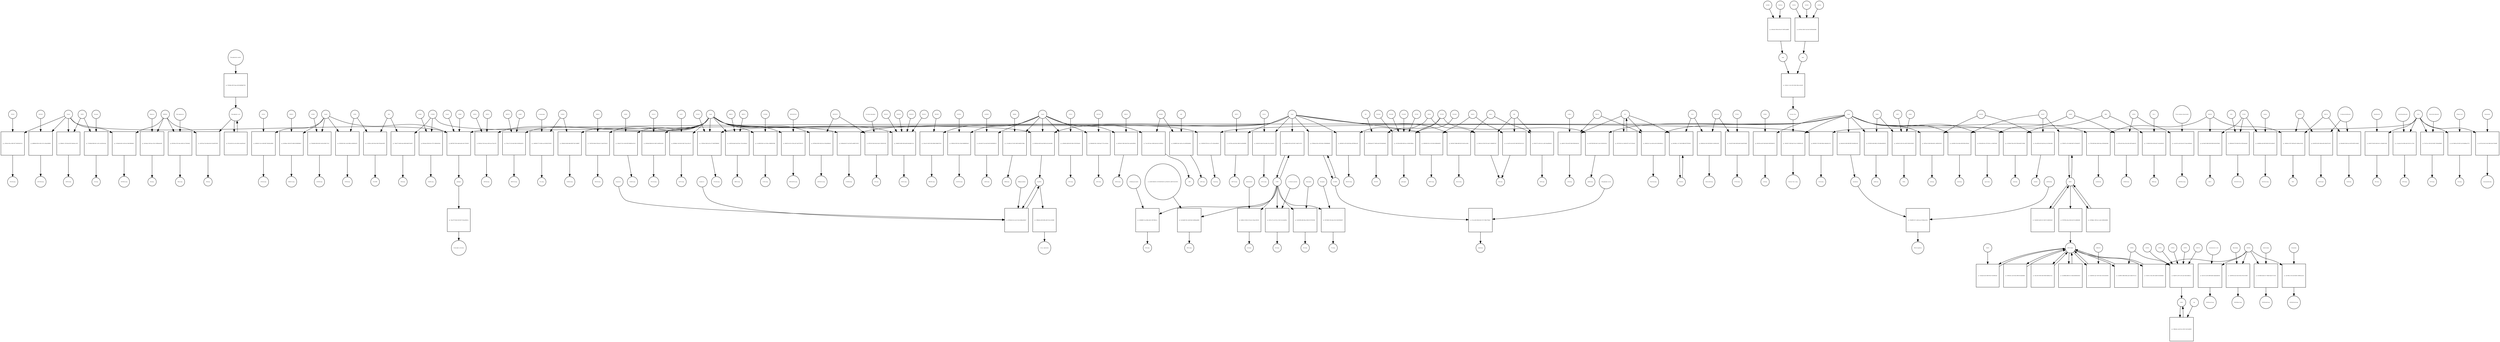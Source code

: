 strict digraph  {
Nsp14 [annotation=urn_miriam_uniprot_P0C6X7, bipartite=0, cls=macromolecule, fontsize=4, label=Nsp14, shape=circle];
"pr_a7d9c4a5-f6ac-4805-9077-66b7d621f122" [annotation="", bipartite=1, cls=process, fontsize=4, label="pr_a7d9c4a5-f6ac-4805-9077-66b7d621f122", shape=square];
PEG10comp [annotation="urn_miriam_doi_10.1101%2F2020.06.17.156455", bipartite=0, cls=complex, fontsize=4, label=PEG10comp, shape=circle];
PEG10 [annotation=urn_miriam_uniprot_Q86TG7, bipartite=0, cls=macromolecule, fontsize=4, label=PEG10, shape=circle];
"pr_dd688a94-605e-4283-a761-e59adcd80d9b" [annotation="", bipartite=1, cls=process, fontsize=4, label="pr_dd688a94-605e-4283-a761-e59adcd80d9b", shape=square];
ZNF250comp [annotation="urn_miriam_doi_10.1101%2F2020.06.17.156455", bipartite=0, cls=complex, fontsize=4, label=ZNF250comp, shape=circle];
ZNF250 [annotation=urn_miriam_uniprot_P15622, bipartite=0, cls=macromolecule, fontsize=4, label=ZNF250, shape=circle];
SIRT5 [annotation=urn_miriam_uniprot_Q9NXA8, bipartite=0, cls=macromolecule, fontsize=4, label=SIRT5, shape=circle];
"pr_731404bd-099d-49c1-a631-a5a0326e1dae" [annotation="", bipartite=1, cls=process, fontsize=4, label="pr_731404bd-099d-49c1-a631-a5a0326e1dae", shape=square];
SScomp [annotation=urn_miriam_pubmed_17355872, bipartite=0, cls=complex, fontsize=4, label=SScomp, shape=circle];
Suramin [annotation="urn_miriam_pubchem.compound_5361", bipartite=0, cls="simple chemical", fontsize=4, label=Suramin, shape=circle];
"pr_0588ef3c-374f-4fad-9d15-84e0deccb151" [annotation="", bipartite=1, cls=process, fontsize=4, label="pr_0588ef3c-374f-4fad-9d15-84e0deccb151", shape=square];
SIRT5comp [annotation=urn_miriam_pubmed_32353859, bipartite=0, cls=complex, fontsize=4, label=SIRT5comp, shape=circle];
IMPDH2 [annotation=urn_miriam_uniprot_P12268, bipartite=0, cls=macromolecule, fontsize=4, label=IMPDH2, shape=circle];
"pr_24c64ada-2168-4aec-85a1-b1808ea8a296" [annotation="", bipartite=1, cls=process, fontsize=4, label="pr_24c64ada-2168-4aec-85a1-b1808ea8a296", shape=square];
IRcomp [annotation=urn_miriam_pubmed_17139284, bipartite=0, cls=complex, fontsize=4, label=IRcomp, shape=circle];
Ribavirin [annotation="urn_miriam_pubchem.compound_37542|urn_miriam_doi_10.1016%2FS0140-6736(20)31042-4", bipartite=0, cls="simple chemical", fontsize=4, label=Ribavirin, shape=circle];
"pr_b87a83ee-3f31-4dce-8e89-2a17183e94a0" [annotation="", bipartite=1, cls=process, fontsize=4, label="pr_b87a83ee-3f31-4dce-8e89-2a17183e94a0", shape=square];
IMercomp [annotation=urn_miriam_pubmed_18506437, bipartite=0, cls=complex, fontsize=4, label=IMercomp, shape=circle];
Mercaptopurine [annotation="urn_miriam_pubchem.compound_667490", bipartite=0, cls="simple chemical", fontsize=4, label=Mercaptopurine, shape=circle];
"Mycophenolate mofetil" [annotation="urn_miriam_pubchem.compound_5281078", bipartite=0, cls="simple chemical", fontsize=4, label="Mycophenolate mofetil", shape=circle];
"pr_970f36be-9007-4baa-b239-fdb586b67766" [annotation="", bipartite=1, cls=process, fontsize=4, label="pr_970f36be-9007-4baa-b239-fdb586b67766", shape=square];
"Mycophenolic acid" [annotation="urn_miriam_pubchem.compound_446541|urn_miriam_pubmed_17496727", bipartite=0, cls="simple chemical", fontsize=4, label="Mycophenolic acid", shape=circle];
"pr_c62475ad-57ab-40ab-8e54-522ebf555509" [annotation="", bipartite=1, cls=process, fontsize=4, label="pr_c62475ad-57ab-40ab-8e54-522ebf555509", shape=square];
IMcomp [annotation=urn_miriam_pubmed_17496727, bipartite=0, cls=complex, fontsize=4, label=IMcomp, shape=circle];
"pr_5c93da6b-b401-4c09-b1e5-6bfc9840d8c6" [annotation="", bipartite=1, cls=process, fontsize=4, label="pr_5c93da6b-b401-4c09-b1e5-6bfc9840d8c6", shape=square];
INPDH2comp [annotation=urn_miriam_pubmed_32353859, bipartite=0, cls=complex, fontsize=4, label=INPDH2comp, shape=circle];
Nsp10 [annotation=urn_miriam_uniprot_P0DTD1, bipartite=0, cls=macromolecule, fontsize=4, label=Nsp10, shape=circle];
"pr_d0499ed7-a31e-4248-bf87-30b22ba36800" [annotation="", bipartite=1, cls=process, fontsize=4, label="pr_d0499ed7-a31e-4248-bf87-30b22ba36800", shape=square];
AP2A2comp [annotation=urn_miriam_pubmed_32353859, bipartite=0, cls=complex, fontsize=4, label=AP2A2comp, shape=circle];
AP2A2 [annotation=urn_miriam_uniprot_O94973, bipartite=0, cls=macromolecule, fontsize=4, label=AP2A2, shape=circle];
GFER [annotation=urn_miriam_uniprot_P55789, bipartite=0, cls=macromolecule, fontsize=4, label=GFER, shape=circle];
"pr_c520301a-2b3f-420a-91b8-7f93ab41d5f0" [annotation="", bipartite=1, cls=process, fontsize=4, label="pr_c520301a-2b3f-420a-91b8-7f93ab41d5f0", shape=square];
FGCOMP [annotation=urn_miriam_pubmed_10592235, bipartite=0, cls=complex, fontsize=4, label=FGCOMP, shape=circle];
FAD [annotation="urn_miriam_pubchem.compound_643975", bipartite=0, cls="simple chemical", fontsize=4, label=FAD, shape=circle];
"pr_d7492045-962c-4a24-898b-c4d348f2a67b" [annotation="", bipartite=1, cls=process, fontsize=4, label="pr_d7492045-962c-4a24-898b-c4d348f2a67b", shape=square];
GFERcomp [annotation=urn_miriam_pubmed_32353859, bipartite=0, cls=complex, fontsize=4, label=GFERcomp, shape=circle];
"pr_8e924bee-1646-4973-b98d-3629d9048dc7" [annotation="", bipartite=1, cls=process, fontsize=4, label="pr_8e924bee-1646-4973-b98d-3629d9048dc7", shape=square];
ERGIC1comp [annotation=urn_miriam_pubmed_32353859, bipartite=0, cls=complex, fontsize=4, label=ERGIC1comp, shape=circle];
ERGIC1 [annotation=urn_miriam_uniprot_Q969X5, bipartite=0, cls=macromolecule, fontsize=4, label=ERGIC1, shape=circle];
"pr_783eb840-d93b-4061-9cd0-bcf04fc715c4" [annotation="", bipartite=1, cls=process, fontsize=4, label="pr_783eb840-d93b-4061-9cd0-bcf04fc715c4", shape=square];
AP2M1comp [annotation=urn_miriam_pubmed_32353859, bipartite=0, cls=complex, fontsize=4, label=AP2M1comp, shape=circle];
AP2M1 [annotation=urn_miriam_uniprot_Q96CW1, bipartite=0, cls=macromolecule, fontsize=4, label=AP2M1, shape=circle];
Nsp8 [annotation="urn_miriam_uniprot_P0DTD1|urn_miriam_ncbiprotein_YP_009725304|urn_miriam_taxonomy_2697049", bipartite=0, cls=macromolecule, fontsize=4, label=Nsp8, shape=circle];
"pr_ffd243a2-78c9-4ea2-a95b-2aec7f2aa73d" [annotation="", bipartite=1, cls=process, fontsize=4, label="pr_ffd243a2-78c9-4ea2-a95b-2aec7f2aa73d", shape=square];
SRP54comp [annotation=urn_miriam_pubmed_32353859, bipartite=0, cls=complex, fontsize=4, label=SRP54comp, shape=circle];
SRP54 [annotation=urn_miriam_uniprot_P61011, bipartite=0, cls=macromolecule, fontsize=4, label=SRP54, shape=circle];
SRP19 [annotation=urn_miriam_uniprot_P09132, bipartite=0, cls=macromolecule, fontsize=4, label=SRP19, shape=circle];
"pr_71097343-86e9-476d-bcf1-12be07019e32" [annotation="", bipartite=1, cls=process, fontsize=4, label="pr_71097343-86e9-476d-bcf1-12be07019e32", shape=square];
DDX10comp [annotation=urn_miriam_pubmed_32353859, bipartite=0, cls=complex, fontsize=4, label=DDX10comp, shape=circle];
DDX10 [annotation=urn_miriam_uniprot_Q13206, bipartite=0, cls=macromolecule, fontsize=4, label=DDX10, shape=circle];
"pr_f745ac7f-2124-4faf-9fd1-62363b2a8331" [annotation="", bipartite=1, cls=process, fontsize=4, label="pr_f745ac7f-2124-4faf-9fd1-62363b2a8331", shape=square];
MEPCEcomp [annotation=urn_miriam_pubmed_29845934, bipartite=0, cls=complex, fontsize=4, label=MEPCEcomp, shape=circle];
MEPCE [annotation=urn_miriam_uniprot_Q7L2J0, bipartite=0, cls=macromolecule, fontsize=4, label=MEPCE, shape=circle];
LARP7 [annotation=urn_miriam_uniprot_Q4G0J3, bipartite=0, cls=macromolecule, fontsize=4, label=LARP7, shape=circle];
"pr_166ad137-f3e1-4b18-9879-886d03a333c6" [annotation="", bipartite=1, cls=process, fontsize=4, label="pr_166ad137-f3e1-4b18-9879-886d03a333c6", shape=square];
NGDNcomp [annotation=urn_miriam_pubmed_32353859, bipartite=0, cls=complex, fontsize=4, label=NGDNcomp, shape=circle];
NGDN [annotation=urn_miriam_uniprot_Q8NEJ9, bipartite=0, cls=macromolecule, fontsize=4, label=NGDN, shape=circle];
NARS2 [annotation=urn_miriam_uniprot_Q96I59, bipartite=0, cls=macromolecule, fontsize=4, label=NARS2, shape=circle];
"pr_c6d4f548-7713-46b2-aca0-981b5357d653" [annotation="", bipartite=1, cls=process, fontsize=4, label="pr_c6d4f548-7713-46b2-aca0-981b5357d653", shape=square];
NLcomp [annotation=urn_miriam_pubmed_16753178, bipartite=0, cls=complex, fontsize=4, label=NLcomp, shape=circle];
"L-Asparagine" [annotation="urn_miriam_pubchem.compound_6267", bipartite=0, cls="simple chemical", fontsize=4, label="L-Asparagine", shape=circle];
"pr_3938ab1b-4d44-4bb4-899f-782c51dd8f67" [annotation="", bipartite=1, cls=process, fontsize=4, label="pr_3938ab1b-4d44-4bb4-899f-782c51dd8f67", shape=square];
NARS2comp [annotation="urn_miriam_doi_10.1101%2F2020.03.31.019216", bipartite=0, cls=complex, fontsize=4, label=NARS2comp, shape=circle];
Nsp7 [annotation=urn_miriam_uniprot_P0DTD1, bipartite=0, cls=macromolecule, fontsize=4, label=Nsp7, shape=circle];
"pr_efc0792a-e6a0-46a1-bf8b-91e4454bf96b" [annotation="", bipartite=1, cls=process, fontsize=4, label="pr_efc0792a-e6a0-46a1-bf8b-91e4454bf96b", shape=square];
SRP72comp [annotation=urn_miriam_pubmed_32353859, bipartite=0, cls=complex, fontsize=4, label=SRP72comp, shape=circle];
SRP72 [annotation=urn_miriam_uniprot_O76094, bipartite=0, cls=macromolecule, fontsize=4, label=SRP72, shape=circle];
"pr_b2f94ad9-80b6-40c3-b9f5-3cd9955a61d0" [annotation="", bipartite=1, cls=process, fontsize=4, label="pr_b2f94ad9-80b6-40c3-b9f5-3cd9955a61d0", shape=square];
NOL10comp [annotation=urn_miriam_pubmed_32353859, bipartite=0, cls=complex, fontsize=4, label=NOL10comp, shape=circle];
NOL10 [annotation=urn_miriam_uniprot_Q9BSC4, bipartite=0, cls=macromolecule, fontsize=4, label=NOL10, shape=circle];
SEPSECS [annotation=urn_miriam_uniprot_Q9HD40, bipartite=0, cls=macromolecule, fontsize=4, label=SEPSECS, shape=circle];
"pr_0ff74319-59e0-4dc4-b2a9-11982931f1df" [annotation="", bipartite=1, cls=process, fontsize=4, label="pr_0ff74319-59e0-4dc4-b2a9-11982931f1df", shape=square];
SPcomp [annotation=urn_miriam_pubmed_17194211, bipartite=0, cls=complex, fontsize=4, label=SPcomp, shape=circle];
"Pyridoxal phosphate" [annotation="urn_miriam_pubchem.compound_1051", bipartite=0, cls="simple chemical", fontsize=4, label="Pyridoxal phosphate", shape=circle];
"pr_00f7bb1d-8292-4442-8ce3-95da5df8a9e5" [annotation="", bipartite=1, cls=process, fontsize=4, label="pr_00f7bb1d-8292-4442-8ce3-95da5df8a9e5", shape=square];
SEPSECScomp [annotation=urn_miriam_pubmed_32353859, bipartite=0, cls=complex, fontsize=4, label=SEPSECScomp, shape=circle];
"pr_df638ddc-5c66-4041-9b2f-7d1ea126ce72" [annotation="", bipartite=1, cls=process, fontsize=4, label="pr_df638ddc-5c66-4041-9b2f-7d1ea126ce72", shape=square];
AATFcomp [annotation=urn_miriam_pubmed_32353859, bipartite=0, cls=complex, fontsize=4, label=AATFcomp, shape=circle];
AATF [annotation=urn_miriam_uniprot_Q9NY61, bipartite=0, cls=macromolecule, fontsize=4, label=AATF, shape=circle];
MRPS5 [annotation="", bipartite=0, cls=macromolecule, fontsize=4, label=MRPS5, shape=circle];
"pr_1e9f525d-bda9-4a3d-95ee-754c5e404eed" [annotation="", bipartite=1, cls=process, fontsize=4, label="pr_1e9f525d-bda9-4a3d-95ee-754c5e404eed", shape=square];
MRPScomp [annotation=urn_miriam_pubmed_32353859, bipartite=0, cls=complex, fontsize=4, label=MRPScomp, shape=circle];
MRPS2 [annotation=urn_miriam_uniprot_Q9Y399, bipartite=0, cls=macromolecule, fontsize=4, label=MRPS2, shape=circle];
EXOSC2 [annotation=urn_miriam_uniprot_Q13868, bipartite=0, cls=macromolecule, fontsize=4, label=EXOSC2, shape=circle];
"pr_204d8d7d-480f-4399-a8fb-09a5ddd3c7ab" [annotation="", bipartite=1, cls=process, fontsize=4, label="pr_204d8d7d-480f-4399-a8fb-09a5ddd3c7ab", shape=square];
EXOCcomp [annotation="urn_miriam_pubmed_32353859|urn_miriam_pubmed_28514442", bipartite=0, cls=complex, fontsize=4, label=EXOCcomp, shape=circle];
EXOSC3 [annotation=urn_miriam_uniprot_Q9NQT5, bipartite=0, cls=macromolecule, fontsize=4, label=EXOSC3, shape=circle];
EXOSC5 [annotation=urn_miriam_uniprot_Q9NQT4, bipartite=0, cls=macromolecule, fontsize=4, label=EXOSC5, shape=circle];
EXOSC8 [annotation=urn_miriam_uniprot_Q96B26, bipartite=0, cls=macromolecule, fontsize=4, label=EXOSC8, shape=circle];
FOCAD [annotation=urn_miriam_uniprot_Q5VW36, bipartite=0, cls=macromolecule, fontsize=4, label=FOCAD, shape=circle];
"pr_c79f1b0e-92d6-4cd5-a577-0649799b9b20" [annotation="", bipartite=1, cls=process, fontsize=4, label="pr_c79f1b0e-92d6-4cd5-a577-0649799b9b20", shape=square];
FOCADcomp [annotation="urn_miriam_doi_10.1101%2F2020.06.17.156455", bipartite=0, cls=complex, fontsize=4, label=FOCADcomp, shape=circle];
"pr_5ce58839-f6b1-4cc0-920a-c566865d7d9b" [annotation="", bipartite=1, cls=process, fontsize=4, label="pr_5ce58839-f6b1-4cc0-920a-c566865d7d9b", shape=square];
CCDCcomp [annotation=urn_miriam_pubmed_32353859, bipartite=0, cls=complex, fontsize=4, label=CCDCcomp, shape=circle];
CCDC86 [annotation=urn_miriam_uniprot_Q9H6F5, bipartite=0, cls=macromolecule, fontsize=4, label=CCDC86, shape=circle];
"pr_68d474c9-b27e-47b4-a247-4af273556c78" [annotation="", bipartite=1, cls=process, fontsize=4, label="pr_68d474c9-b27e-47b4-a247-4af273556c78", shape=square];
MPHOSPHcomp [annotation=urn_miriam_pubmed_32353859, bipartite=0, cls=complex, fontsize=4, label=MPHOSPHcomp, shape=circle];
MPHOSPH10 [annotation=urn_miriam_uniprot_O00566, bipartite=0, cls=macromolecule, fontsize=4, label=MPHOSPH10, shape=circle];
RHOA [annotation=urn_miriam_uniprot_P61586, bipartite=0, cls=macromolecule, fontsize=4, label=RHOA, shape=circle];
"pr_93d6c3e2-97df-47b1-ba91-14468df07ed7" [annotation="", bipartite=1, cls=process, fontsize=4, label="pr_93d6c3e2-97df-47b1-ba91-14468df07ed7", shape=square];
RGcomp [annotation=urn_miriam_pubmed_10592235, bipartite=0, cls=complex, fontsize=4, label=RGcomp, shape=circle];
GDP [annotation="urn_miriam_pubchem.compound_135398619", bipartite=0, cls="simple chemical", fontsize=4, label=GDP, shape=circle];
"pr_d4054815-e976-4200-9fda-d297890a2e38" [annotation="", bipartite=1, cls=process, fontsize=4, label="pr_d4054815-e976-4200-9fda-d297890a2e38", shape=square];
RHOA7comp [annotation=urn_miriam_pubmed_32353859, bipartite=0, cls=complex, fontsize=4, label=RHOA7comp, shape=circle];
RAB7A [annotation=urn_miriam_uniprot_P51149, bipartite=0, cls=macromolecule, fontsize=4, label=RAB7A, shape=circle];
"pr_ecc5ad70-a5e0-4247-b4f9-487d3c01cf2c" [annotation="", bipartite=1, cls=process, fontsize=4, label="pr_ecc5ad70-a5e0-4247-b4f9-487d3c01cf2c", shape=square];
"pr_4f092909-033c-413f-9424-f4f80fed8915" [annotation="", bipartite=1, cls=process, fontsize=4, label="pr_4f092909-033c-413f-9424-f4f80fed8915", shape=square];
RAB7comp [annotation=urn_miriam_pubmed_32353859, bipartite=0, cls=complex, fontsize=4, label=RAB7comp, shape=circle];
COMT [annotation=urn_miriam_uniprot_P21964, bipartite=0, cls=macromolecule, fontsize=4, label=COMT, shape=circle];
"pr_2d348d08-11aa-48b4-ad5b-15f6720fbc1a" [annotation="", bipartite=1, cls=process, fontsize=4, label="pr_2d348d08-11aa-48b4-ad5b-15f6720fbc1a", shape=square];
MCcomp [annotation=urn_miriam_pubmed_1170911, bipartite=0, cls=complex, fontsize=4, label=MCcomp, shape=circle];
"2-Methoxyestradiol" [annotation="urn_miriam_pubchem.compound_66414", bipartite=0, cls="simple chemical", fontsize=4, label="2-Methoxyestradiol", shape=circle];
"pr_6a12be88-554c-4e60-80e4-9ed98aabb0b9" [annotation="", bipartite=1, cls=process, fontsize=4, label="pr_6a12be88-554c-4e60-80e4-9ed98aabb0b9", shape=square];
DNCcomp [annotation=urn_miriam_pubmed_10592235, bipartite=0, cls=complex, fontsize=4, label=DNCcomp, shape=circle];
"(3_4-DIHYDROXY-2-NITROPHENYL)(PHENYL)METHANONE" [annotation="urn_miriam_pubchem.compound_6914595", bipartite=0, cls="simple chemical", fontsize=4, label="(3_4-DIHYDROXY-2-NITROPHENYL)(PHENYL)METHANONE", shape=circle];
"pr_b46f4c13-f026-4c7d-bc4c-91dea1393150" [annotation="", bipartite=1, cls=process, fontsize=4, label="pr_b46f4c13-f026-4c7d-bc4c-91dea1393150", shape=square];
ACcomp [annotation=urn_miriam_pubmed_20196537, bipartite=0, cls=complex, fontsize=4, label=ACcomp, shape=circle];
Ademetionine [annotation="urn_miriam_pubchem.compound_34755", bipartite=0, cls="simple chemical", fontsize=4, label=Ademetionine, shape=circle];
"pr_d210ca72-ece9-41ec-9cbf-22c5a24e861a" [annotation="", bipartite=1, cls=process, fontsize=4, label="pr_d210ca72-ece9-41ec-9cbf-22c5a24e861a", shape=square];
DCcomp [annotation=urn_miriam_pubmed_17016423, bipartite=0, cls=complex, fontsize=4, label=DCcomp, shape=circle];
"3_5-Dinitrocatechol" [annotation="urn_miriam_pubchem.compound_3870203", bipartite=0, cls="simple chemical", fontsize=4, label="3_5-Dinitrocatechol", shape=circle];
"pr_6c816398-e846-48ae-b59d-013375b78345" [annotation="", bipartite=1, cls=process, fontsize=4, label="pr_6c816398-e846-48ae-b59d-013375b78345", shape=square];
NCcomp [annotation=urn_miriam_pubmed_12876237, bipartite=0, cls=complex, fontsize=4, label=NCcomp, shape=circle];
Entacapone [annotation="urn_miriam_pubchem.compound_5281081", bipartite=0, cls="simple chemical", fontsize=4, label=Entacapone, shape=circle];
"pr_b0724906-1f2b-4eba-92e5-b2632956dd73" [annotation="", bipartite=1, cls=process, fontsize=4, label="pr_b0724906-1f2b-4eba-92e5-b2632956dd73", shape=square];
TCcomp [annotation=urn_miriam_pubmed_20502133, bipartite=0, cls=complex, fontsize=4, label=TCcomp, shape=circle];
Tolcapone [annotation="urn_miriam_pubchem.compound_4659569", bipartite=0, cls="simple chemical", fontsize=4, label=Tolcapone, shape=circle];
"pr_6ea968b9-d7b5-4a78-9391-7add57c1f57d" [annotation="", bipartite=1, cls=process, fontsize=4, label="pr_6ea968b9-d7b5-4a78-9391-7add57c1f57d", shape=square];
pathogen [annotation="urn_miriam_doi_10.1101%2F2020.03.31.019216", bipartite=0, cls=complex, fontsize=4, label=pathogen, shape=circle];
"pr_30ac077f-00e9-416f-85f7-5f5ae628415a" [annotation="", bipartite=1, cls=process, fontsize=4, label="pr_30ac077f-00e9-416f-85f7-5f5ae628415a", shape=square];
Neutrophil_activation [annotation="", bipartite=0, cls=phenotype, fontsize=4, label=Neutrophil_activation, shape=circle];
RALA [annotation=urn_miriam_uniprot_P11233, bipartite=0, cls=macromolecule, fontsize=4, label=RALA, shape=circle];
"pr_f6022737-a916-4c5c-a385-50aaf9f4d1b2" [annotation="", bipartite=1, cls=process, fontsize=4, label="pr_f6022737-a916-4c5c-a385-50aaf9f4d1b2", shape=square];
GDPcomp [annotation=urn_miriam_pubmed_10592235, bipartite=0, cls=complex, fontsize=4, label=GDPcomp, shape=circle];
"pr_54033427-68b6-46f9-b3f2-29e18cecdb5c" [annotation="", bipartite=1, cls=process, fontsize=4, label="pr_54033427-68b6-46f9-b3f2-29e18cecdb5c", shape=square];
RALAcomp [annotation=urn_miriam_pubmed_32353859, bipartite=0, cls=complex, fontsize=4, label=RALAcomp, shape=circle];
CYB5R3 [annotation=urn_miriam_uniprot_P00387, bipartite=0, cls=macromolecule, fontsize=4, label=CYB5R3, shape=circle];
"pr_76de0773-b826-4e0a-98f0-0d42073a0697" [annotation="", bipartite=1, cls=process, fontsize=4, label="pr_76de0773-b826-4e0a-98f0-0d42073a0697", shape=square];
FADcomp [annotation=urn_miriam_pubmed_17016423, bipartite=0, cls=complex, fontsize=4, label=FADcomp, shape=circle];
"pr_ffb3e0ad-2584-401e-9779-1589b1d022bc" [annotation="", bipartite=1, cls=process, fontsize=4, label="pr_ffb3e0ad-2584-401e-9779-1589b1d022bc", shape=square];
NADHcomp [annotation=urn_miriam_pubmed_17341833, bipartite=0, cls=complex, fontsize=4, label=NADHcomp, shape=circle];
NADH [annotation="urn_miriam_pubchem.compound_439153", bipartite=0, cls="simple chemical", fontsize=4, label=NADH, shape=circle];
"pr_91d64edd-8cf7-4e19-b674-ed6897c5f523" [annotation="", bipartite=1, cls=process, fontsize=4, label="pr_91d64edd-8cf7-4e19-b674-ed6897c5f523", shape=square];
CYB5R3comp [annotation=urn_miriam_pubmed_32353859, bipartite=0, cls=complex, fontsize=4, label=CYB5R3comp, shape=circle];
"pr_d69379d7-595e-4eb8-a64d-cfdc17034108" [annotation="", bipartite=1, cls=process, fontsize=4, label="pr_d69379d7-595e-4eb8-a64d-cfdc17034108", shape=square];
Nsp9 [annotation="urn_miriam_uniprot_P0DTD1|urn_miriam_ncbiprotein_YP_009725305", bipartite=0, cls=macromolecule, fontsize=4, label=Nsp9, shape=circle];
Nsp16 [annotation=urn_miriam_uniprot_P0C6X7, bipartite=0, cls=macromolecule, fontsize=4, label=Nsp16, shape=circle];
NEMF [annotation=urn_miriam_uniprot_O60524, bipartite=0, cls=macromolecule, fontsize=4, label=NEMF, shape=circle];
homodimer [annotation=urn_miriam_pubmed_19153232, bipartite=0, cls=complex, fontsize=4, label=homodimer, shape=circle];
"pr_f31bd995-617c-4efb-bcad-1933dbca914a" [annotation="", bipartite=1, cls=process, fontsize=4, label="pr_f31bd995-617c-4efb-bcad-1933dbca914a", shape=square];
RNArecognition [annotation=urn_miriam_pubmed_19153232, bipartite=0, cls=complex, fontsize=4, label=RNArecognition, shape=circle];
ssRNAoligo [annotation=urn_miriam_pubmed_19153232, bipartite=0, cls="nucleic acid feature", fontsize=4, label=ssRNAoligo, shape=circle];
"pr_84e0a543-260f-49ff-8ff9-3fcb9402e16d" [annotation="", bipartite=1, cls=process, fontsize=4, label="pr_84e0a543-260f-49ff-8ff9-3fcb9402e16d", shape=square];
"pr_2db216f1-40a8-47ad-a8fa-412ca13dc654" [annotation="", bipartite=1, cls=process, fontsize=4, label="pr_2db216f1-40a8-47ad-a8fa-412ca13dc654", shape=square];
ACSLcomp [annotation=urn_miriam_pubmed_32353859, bipartite=0, cls=complex, fontsize=4, label=ACSLcomp, shape=circle];
ACSL3 [annotation="", bipartite=0, cls=macromolecule, fontsize=4, label=ACSL3, shape=circle];
CA12 [annotation=urn_miriam_uniprot_O43570, bipartite=0, cls=macromolecule, fontsize=4, label=CA12, shape=circle];
"pr_4e002179-4b35-4d34-9e11-e55bd601140d" [annotation="", bipartite=1, cls=process, fontsize=4, label="pr_4e002179-4b35-4d34-9e11-e55bd601140d", shape=square];
BZcomp [annotation=urn_miriam_pubmed_19119014, bipartite=0, cls=complex, fontsize=4, label=BZcomp, shape=circle];
Benzthiazide [annotation="urn_miriam_pubchem.compound_2343", bipartite=0, cls="simple chemical", fontsize=4, label=Benzthiazide, shape=circle];
"pr_cc5aaa0a-f3c4-40ff-a42d-7de73cc137de" [annotation="", bipartite=1, cls=process, fontsize=4, label="pr_cc5aaa0a-f3c4-40ff-a42d-7de73cc137de", shape=square];
HFTcomp [annotation=urn_miriam_pubmed_19119014, bipartite=0, cls=complex, fontsize=4, label=HFTcomp, shape=circle];
Hydroflumethiazide [annotation="urn_miriam_pubchem.compound_70876165", bipartite=0, cls="simple chemical", fontsize=4, label=Hydroflumethiazide, shape=circle];
"pr_f73e73ec-01f6-4253-80f5-75634af986d8" [annotation="", bipartite=1, cls=process, fontsize=4, label="pr_f73e73ec-01f6-4253-80f5-75634af986d8", shape=square];
HCTcomp [annotation=urn_miriam_pubmed_19119014, bipartite=0, cls=complex, fontsize=4, label=HCTcomp, shape=circle];
Hydrochlorothiazide [annotation="urn_miriam_pubchem.compound_3639", bipartite=0, cls="simple chemical", fontsize=4, label=Hydrochlorothiazide, shape=circle];
"pr_4ec7a088-ac65-4fb7-bc24-9defbbec077d" [annotation="", bipartite=1, cls=process, fontsize=4, label="pr_4ec7a088-ac65-4fb7-bc24-9defbbec077d", shape=square];
EAcomp [annotation=urn_miriam_pubmed_20185318, bipartite=0, cls=complex, fontsize=4, label=EAcomp, shape=circle];
"Ellagic Acid" [annotation="urn_miriam_pubchem.compound_5281855", bipartite=0, cls="simple chemical", fontsize=4, label="Ellagic Acid", shape=circle];
"pr_bc6722c6-8e52-41d1-884f-d3e47158e8f8" [annotation="", bipartite=1, cls=process, fontsize=4, label="pr_bc6722c6-8e52-41d1-884f-d3e47158e8f8", shape=square];
ZonisamideComp [annotation=urn_miriam_pubmed_19703035, bipartite=0, cls=complex, fontsize=4, label=ZonisamideComp, shape=circle];
Zonisamide [annotation="urn_miriam_pubchem.substance_5734", bipartite=0, cls="simple chemical", fontsize=4, label=Zonisamide, shape=circle];
"pr_b0920813-5745-4bf3-86bc-b444a49c2153" [annotation="", bipartite=1, cls=process, fontsize=4, label="pr_b0920813-5745-4bf3-86bc-b444a49c2153", shape=square];
CA12comp [annotation="urn_miriam_doi_10.1101%2F2020.06.17.156455", bipartite=0, cls=complex, fontsize=4, label=CA12comp, shape=circle];
"pr_67948eeb-041e-4293-b82e-35580480b402" [annotation="", bipartite=1, cls=process, fontsize=4, label="pr_67948eeb-041e-4293-b82e-35580480b402", shape=square];
SCARB1 [annotation=urn_miriam_uniprot_Q8WTV0, bipartite=0, cls=macromolecule, fontsize=4, label=SCARB1, shape=circle];
"pr_81cee184-599d-42d1-9170-7406e77b64a7" [annotation="", bipartite=1, cls=process, fontsize=4, label="pr_81cee184-599d-42d1-9170-7406e77b64a7", shape=square];
lipidcomp [annotation=urn_miriam_pubmed_16530182, bipartite=0, cls=complex, fontsize=4, label=lipidcomp, shape=circle];
"Phosphatidyl serine" [annotation="urn_miriam_pubchem.compound_6323481", bipartite=0, cls="simple chemical", fontsize=4, label="Phosphatidyl serine", shape=circle];
Nsp12 [annotation=urn_miriam_uniprot_P0DTD1, bipartite=0, cls=macromolecule, fontsize=4, label=Nsp12, shape=circle];
"pr_5d1a2e7e-9b47-4652-884b-f29dd917f414" [annotation="", bipartite=1, cls=process, fontsize=4, label="pr_5d1a2e7e-9b47-4652-884b-f29dd917f414", shape=square];
MYCBPcomp [annotation=urn_miriam_pubmed_32353859, bipartite=0, cls=complex, fontsize=4, label=MYCBPcomp, shape=circle];
MYCBP2 [annotation=urn_miriam_uniprot_O75592, bipartite=0, cls=macromolecule, fontsize=4, label=MYCBP2, shape=circle];
"pr_919ffa24-932f-422c-99a0-04d84fb5b2e5" [annotation="", bipartite=1, cls=process, fontsize=4, label="pr_919ffa24-932f-422c-99a0-04d84fb5b2e5", shape=square];
ZC3H7Acomp [annotation=urn_miriam_pubmed_32353859, bipartite=0, cls=complex, fontsize=4, label=ZC3H7Acomp, shape=circle];
"ZC3H7A " [annotation=urn_miriam_uniprot_Q8IWR0, bipartite=0, cls=macromolecule, fontsize=4, label="ZC3H7A ", shape=circle];
"pr_ad3c4e69-73cd-4a30-9a93-0b383fd8fc29" [annotation="", bipartite=1, cls=process, fontsize=4, label="pr_ad3c4e69-73cd-4a30-9a93-0b383fd8fc29", shape=square];
LARPcomp [annotation=urn_miriam_pubmed_32353859, bipartite=0, cls=complex, fontsize=4, label=LARPcomp, shape=circle];
"LARP4B " [annotation=urn_miriam_uniprot_Q92615, bipartite=0, cls=macromolecule, fontsize=4, label="LARP4B ", shape=circle];
"pr_c31cd40d-2e73-4631-b965-9a0839c748ba" [annotation="", bipartite=1, cls=process, fontsize=4, label="pr_c31cd40d-2e73-4631-b965-9a0839c748ba", shape=square];
RBMcomp [annotation=urn_miriam_pubmed_32353859, bipartite=0, cls=complex, fontsize=4, label=RBMcomp, shape=circle];
RBM41 [annotation=urn_miriam_uniprot_Q96IZ5, bipartite=0, cls=macromolecule, fontsize=4, label=RBM41, shape=circle];
"pr_cd39eb02-dd3b-4625-80fe-507d5194a03c" [annotation="", bipartite=1, cls=process, fontsize=4, label="pr_cd39eb02-dd3b-4625-80fe-507d5194a03c", shape=square];
TCFcomp [annotation=urn_miriam_pubmed_32353859, bipartite=0, cls=complex, fontsize=4, label=TCFcomp, shape=circle];
TCF12 [annotation=urn_miriam_uniprot_Q99081, bipartite=0, cls=macromolecule, fontsize=4, label=TCF12, shape=circle];
"pr_069e0b4f-491c-442d-8aef-7175cce02e4a" [annotation="", bipartite=1, cls=process, fontsize=4, label="pr_069e0b4f-491c-442d-8aef-7175cce02e4a", shape=square];
ZNFcomp [annotation=urn_miriam_pubmed_32353859, bipartite=0, cls=complex, fontsize=4, label=ZNFcomp, shape=circle];
ZNF318 [annotation=urn_miriam_uniprot_Q5VUA4, bipartite=0, cls=macromolecule, fontsize=4, label=ZNF318, shape=circle];
BCKDK [annotation=urn_miriam_uniprot_O14874, bipartite=0, cls=macromolecule, fontsize=4, label=BCKDK, shape=circle];
"pr_e62df88f-2a8c-4a60-ac34-a6995b2bd82e" [annotation="", bipartite=1, cls=process, fontsize=4, label="pr_e62df88f-2a8c-4a60-ac34-a6995b2bd82e", shape=square];
ADPcomp [annotation=urn_miriam_pubmed_17016423, bipartite=0, cls=complex, fontsize=4, label=ADPcomp, shape=circle];
ADP [annotation="urn_miriam_pubchem.compound_6022", bipartite=0, cls="simple chemical", fontsize=4, label=ADP, shape=circle];
"pr_75ec23f2-9eec-44fb-b3ed-8ca7a19992e2" [annotation="", bipartite=1, cls=process, fontsize=4, label="pr_75ec23f2-9eec-44fb-b3ed-8ca7a19992e2", shape=square];
s389 [annotation=urn_miriam_pubmed_32353859, bipartite=0, cls=complex, fontsize=4, label=s389, shape=circle];
"pr_b8f19a01-3982-49e6-95e2-abe81d2ff0af" [annotation="", bipartite=1, cls=process, fontsize=4, label="pr_b8f19a01-3982-49e6-95e2-abe81d2ff0af", shape=square];
SBNOcomp [annotation=urn_miriam_pubmed_32353859, bipartite=0, cls=complex, fontsize=4, label=SBNOcomp, shape=circle];
SBNO1 [annotation=urn_miriam_uniprot_A3KN83, bipartite=0, cls=macromolecule, fontsize=4, label=SBNO1, shape=circle];
Nsp7812 [annotation="urn_miriam_doi_10.1126%2Fscience.abc1560", bipartite=0, cls=complex, fontsize=4, label=Nsp7812, shape=circle];
"pr_39f86ed4-a959-4096-a4f9-510ce3145896" [annotation="", bipartite=1, cls=process, fontsize=4, label="pr_39f86ed4-a959-4096-a4f9-510ce3145896", shape=square];
virus_replication [annotation="urn_miriam_doi_10.1126%2Fscience.abc1560", bipartite=0, cls=phenotype, fontsize=4, label=virus_replication, shape=circle];
"pr_845845a6-d83f-4ee8-9d40-4cd11e8c6488" [annotation="", bipartite=1, cls=process, fontsize=4, label="pr_845845a6-d83f-4ee8-9d40-4cd11e8c6488", shape=square];
ELN [annotation=urn_miriam_uniprot_P15502, bipartite=0, cls=macromolecule, fontsize=4, label=ELN, shape=circle];
"pr_6600a29a-39c9-493f-8b63-3c1b65d1a3b2" [annotation="", bipartite=1, cls=process, fontsize=4, label="pr_6600a29a-39c9-493f-8b63-3c1b65d1a3b2", shape=square];
RofecoxibComp [annotation="urn_miriam_pubmed_17620346|urn_miriam_pubmed_16679386", bipartite=0, cls=complex, fontsize=4, label=RofecoxibComp, shape=circle];
Rofecoxib [annotation="urn_miriam_pubchem.compound_5090", bipartite=0, cls="simple chemical", fontsize=4, label=Rofecoxib, shape=circle];
EDNRA [annotation=urn_miriam_uniprot_P25101, bipartite=0, cls=macromolecule, fontsize=4, label=EDNRA, shape=circle];
"pr_fe0a7e53-a054-4898-bd9d-3dabbebbb540" [annotation="", bipartite=1, cls=process, fontsize=4, label="pr_fe0a7e53-a054-4898-bd9d-3dabbebbb540", shape=square];
EDNRAcetComp [annotation=urn_miriam_pubmed_10727528, bipartite=0, cls=complex, fontsize=4, label=EDNRAcetComp, shape=circle];
"Acetylsalicylic acid" [annotation="urn_miriam_pubchem.compound_2244", bipartite=0, cls="simple chemical", fontsize=4, label="Acetylsalicylic acid", shape=circle];
"pr_1e687f9b-5eb2-45e6-816b-b745e5150847" [annotation="", bipartite=1, cls=process, fontsize=4, label="pr_1e687f9b-5eb2-45e6-816b-b745e5150847", shape=square];
EDNRMacComp [annotation="urn_miriam_pubmed_24261583|urn_miriam_pubmed_22862294|urn_miriam_pubmed_22458347", bipartite=0, cls=complex, fontsize=4, label=EDNRMacComp, shape=circle];
Macitentan [annotation="urn_miriam_pubchem.compound_16004692", bipartite=0, cls="simple chemical", fontsize=4, label=Macitentan, shape=circle];
"pr_bf1196b0-b26d-4117-848b-02be97273199" [annotation="", bipartite=1, cls=process, fontsize=4, label="pr_bf1196b0-b26d-4117-848b-02be97273199", shape=square];
EDNRAmbComp [annotation=urn_miriam_pubmed_20811346, bipartite=0, cls=complex, fontsize=4, label=EDNRAmbComp, shape=circle];
Ambrisentan [annotation="urn_miriam_pubchem.compound_6918493", bipartite=0, cls="simple chemical", fontsize=4, label=Ambrisentan, shape=circle];
"pr_abe7fd6a-c914-4c69-b683-104f0bc6ac68" [annotation="", bipartite=1, cls=process, fontsize=4, label="pr_abe7fd6a-c914-4c69-b683-104f0bc6ac68", shape=square];
EDNRASitaComp [annotation=urn_miriam_pubmed_17472992, bipartite=0, cls=complex, fontsize=4, label=EDNRASitaComp, shape=circle];
Sitaxentan [annotation="urn_miriam_pubchem.compound_643975", bipartite=0, cls="simple chemical", fontsize=4, label=Sitaxentan, shape=circle];
AIFM1 [annotation=urn_miriam_uniprot_O95831, bipartite=0, cls=macromolecule, fontsize=4, label=AIFM1, shape=circle];
"pr_ce2a2161-aa30-43e4-8c72-8aec9a99ebed" [annotation="", bipartite=1, cls=process, fontsize=4, label="pr_ce2a2161-aa30-43e4-8c72-8aec9a99ebed", shape=square];
AIFMFlaComp [annotation="urn_miriam_pubmed_17016423|urn_miriam_pubmed_17139284|urn_miriam_pubmed_10592235", bipartite=0, cls=complex, fontsize=4, label=AIFMFlaComp, shape=circle];
"Flavin adenine dinucleotide" [annotation="urn_miriam_pubchem.compound_643975", bipartite=0, cls="simple chemical", fontsize=4, label="Flavin adenine dinucleotide", shape=circle];
PCSK1 [annotation="", bipartite=0, cls=macromolecule, fontsize=4, label=PCSK1, shape=circle];
"pr_f69d3e94-f73f-45b9-b76e-50f55a6ebed6" [annotation="", bipartite=1, cls=process, fontsize=4, label="pr_f69d3e94-f73f-45b9-b76e-50f55a6ebed6", shape=square];
NECENVComp [annotation=urn_miriam_pubmed_8940009, bipartite=0, cls=complex, fontsize=4, label=NECENVComp, shape=circle];
ENV [annotation="urn_miriam_uniprot_A0A517FIL8|urn_miriam_taxonomy_11676", bipartite=0, cls=macromolecule, fontsize=4, label=ENV, shape=circle];
"pr_4a44fdb4-eefb-40f5-8465-81912e040e47" [annotation="", bipartite=1, cls=process, fontsize=4, label="pr_4a44fdb4-eefb-40f5-8465-81912e040e47", shape=square];
NECINsComp [annotation="urn_miriam_pubmed_17016423|urn_miriam_pubmed_17139284", bipartite=0, cls=complex, fontsize=4, label=NECINsComp, shape=circle];
Insulin [annotation=urn_miriam_uniprot_P01308, bipartite=0, cls=macromolecule, fontsize=4, label=Insulin, shape=circle];
MAT2A [annotation=urn_miriam_uniprot_P31153, bipartite=0, cls=macromolecule, fontsize=4, label=MAT2A, shape=circle];
"pr_b3e6367b-d501-464d-a692-d45a6723cff3" [annotation="", bipartite=1, cls=process, fontsize=4, label="pr_b3e6367b-d501-464d-a692-d45a6723cff3", shape=square];
SAdComp2 [annotation="urn_miriam_pubmed_12660248|urn_miriam_pubmed_12023972|urn_miriam_pubmed_11596649", bipartite=0, cls=complex, fontsize=4, label=SAdComp2, shape=circle];
"S-Adenosylmethionine" [annotation="urn_miriam_pubchem.compound_34755", bipartite=0, cls="simple chemical", fontsize=4, label="S-Adenosylmethionine", shape=circle];
PTGS2 [annotation="", bipartite=0, cls=macromolecule, fontsize=4, label=PTGS2, shape=circle];
"pr_7efe5207-6d63-4058-8a99-2fab09763db8" [annotation="", bipartite=1, cls=process, fontsize=4, label="pr_7efe5207-6d63-4058-8a99-2fab09763db8", shape=square];
PTGScomp [annotation=urn_miriam_pubmed_20724158, bipartite=0, cls=complex, fontsize=4, label=PTGScomp, shape=circle];
MAT1A [annotation=urn_miriam_uniprot_Q00266, bipartite=0, cls=macromolecule, fontsize=4, label=MAT1A, shape=circle];
"pr_0b5a4b43-5b36-4ca2-b976-8287b114db23" [annotation="", bipartite=1, cls=process, fontsize=4, label="pr_0b5a4b43-5b36-4ca2-b976-8287b114db23", shape=square];
SAdComp [annotation="urn_miriam_pubmed_12631701|urn_miriam_pubmed_12060674|urn_miriam_pubmed_11301045|urn_miriam_pubmed_12660248", bipartite=0, cls=complex, fontsize=4, label=SAdComp, shape=circle];
"EDN1-homo" [annotation=urn_miriam_pubmed_17678888, bipartite=0, cls=complex, fontsize=4, label="EDN1-homo", shape=circle];
"pr_8594cb4c-ac83-450a-9098-561d2bf0dff0" [annotation="", bipartite=1, cls=process, fontsize=4, label="pr_8594cb4c-ac83-450a-9098-561d2bf0dff0", shape=square];
"pr_e2f41788-0926-40a7-a5e4-5169184156c1" [annotation="", bipartite=1, cls=process, fontsize=4, label="pr_e2f41788-0926-40a7-a5e4-5169184156c1", shape=square];
gtf2f2comp [annotation=urn_miriam_pubmed_32353859, bipartite=0, cls=complex, fontsize=4, label=gtf2f2comp, shape=circle];
GTF2F2 [annotation="urn_miriam_uniprot_P13984|urn_miriam_pubmed_10428810", bipartite=0, cls=macromolecule, fontsize=4, label=GTF2F2, shape=circle];
"pr_b90b25a5-11aa-4bc8-ae59-c628c4b04ac3" [annotation="", bipartite=1, cls=process, fontsize=4, label="pr_b90b25a5-11aa-4bc8-ae59-c628c4b04ac3", shape=square];
Fibrillincomp [annotation=urn_miriam_pubmed_32353859, bipartite=0, cls=complex, fontsize=4, label=Fibrillincomp, shape=circle];
PLG [annotation="", bipartite=0, cls=macromolecule, fontsize=4, label=PLG, shape=circle];
FBLN5 [annotation="", bipartite=0, cls=macromolecule, fontsize=4, label=FBLN5, shape=circle];
"pr_d1763f50-4246-4892-a73b-bfbe0d300520" [annotation="", bipartite=1, cls=process, fontsize=4, label="pr_d1763f50-4246-4892-a73b-bfbe0d300520", shape=square];
nek9comp [annotation=urn_miriam_pubmed_32353859, bipartite=0, cls=complex, fontsize=4, label=nek9comp, shape=circle];
NEK9 [annotation=urn_miriam_uniprot_Q8TD19, bipartite=0, cls=macromolecule, fontsize=4, label=NEK9, shape=circle];
"pr_8158e308-b14c-47f3-941e-ccc39b979a0b" [annotation="", bipartite=1, cls=process, fontsize=4, label="pr_8158e308-b14c-47f3-941e-ccc39b979a0b", shape=square];
spartcomp [annotation=urn_miriam_pubmed_32353859, bipartite=0, cls=complex, fontsize=4, label=spartcomp, shape=circle];
SPART [annotation=urn_miriam_uniprot_Q8N0X7, bipartite=0, cls=macromolecule, fontsize=4, label=SPART, shape=circle];
"pr_6823f53e-de87-4b36-bb54-590593b04513" [annotation="", bipartite=1, cls=process, fontsize=4, label="pr_6823f53e-de87-4b36-bb54-590593b04513", shape=square];
eifcomp [annotation=urn_miriam_pubmed_32353859, bipartite=0, cls=complex, fontsize=4, label=eifcomp, shape=circle];
EIF4H [annotation="urn_miriam_uniprot_Q15056|urn_miriam_pubmed_10585411|urn_miriam_pubmed_11418588", bipartite=0, cls=macromolecule, fontsize=4, label=EIF4H, shape=circle];
"pr_e2e8208c-63cd-4d3e-982f-8f26c3f5fea0" [annotation="", bipartite=1, cls=process, fontsize=4, label="pr_e2e8208c-63cd-4d3e-982f-8f26c3f5fea0", shape=square];
dcafcomp [annotation=urn_miriam_pubmed_32353859, bipartite=0, cls=complex, fontsize=4, label=dcafcomp, shape=circle];
DCAF7 [annotation="urn_miriam_uniprot_P61962|urn_miriam_pubmed_16887337|urn_miriam_pubmed_16949367", bipartite=0, cls=macromolecule, fontsize=4, label=DCAF7, shape=circle];
"pr_50876ac9-9e66-4fb4-b851-cb9f03435545" [annotation="", bipartite=1, cls=process, fontsize=4, label="pr_50876ac9-9e66-4fb4-b851-cb9f03435545", shape=square];
znfcomp [annotation=urn_miriam_pubmed_32353859, bipartite=0, cls=complex, fontsize=4, label=znfcomp, shape=circle];
ZNF503 [annotation=urn_miriam_uniprot_Q96F45, bipartite=0, cls=macromolecule, fontsize=4, label=ZNF503, shape=circle];
"pr_e13330e8-704e-4555-97b8-6ef8273158b0" [annotation="", bipartite=1, cls=process, fontsize=4, label="pr_e13330e8-704e-4555-97b8-6ef8273158b0", shape=square];
mibcomp [annotation=urn_miriam_pubmed_32353859, bipartite=0, cls=complex, fontsize=4, label=mibcomp, shape=circle];
MIB1 [annotation="urn_miriam_uniprot_Q86YT6|urn_miriam_pubmed_24185901", bipartite=0, cls=macromolecule, fontsize=4, label=MIB1, shape=circle];
"pr_26ca38f9-de3f-4a04-9a1a-f2c33fdc448d" [annotation="", bipartite=1, cls=process, fontsize=4, label="pr_26ca38f9-de3f-4a04-9a1a-f2c33fdc448d", shape=square];
dcafznf [annotation=urn_miriam_pubmed_27705803, bipartite=0, cls=complex, fontsize=4, label=dcafznf, shape=circle];
"pr_7b655817-0309-4da7-8c3e-7a596585c2df" [annotation="", bipartite=1, cls=process, fontsize=4, label="pr_7b655817-0309-4da7-8c3e-7a596585c2df", shape=square];
"Nuclear Pore comp" [annotation=urn_miriam_pubmed_32353859, bipartite=0, cls=complex, fontsize=4, label="Nuclear Pore comp", shape=circle];
"Nuclear Pore" [annotation=urn_miriam_pubmed_32296183, bipartite=0, cls=complex, fontsize=4, label="Nuclear Pore", shape=circle];
NUP214 [annotation=urn_miriam_uniprot_P35658, bipartite=0, cls=macromolecule, fontsize=4, label=NUP214, shape=circle];
"pr_9c96ec0b-78bf-4cf6-be7f-20067ad3d89f" [annotation="", bipartite=1, cls=process, fontsize=4, label="pr_9c96ec0b-78bf-4cf6-be7f-20067ad3d89f", shape=square];
nup2 [annotation=urn_miriam_pubmed_9049309, bipartite=0, cls=complex, fontsize=4, label=nup2, shape=circle];
NUP88 [annotation="urn_miriam_uniprot_Q99567|urn_miriam_pubmed_30543681", bipartite=0, cls=macromolecule, fontsize=4, label=NUP88, shape=circle];
"pr_25fdc6c1-3cb1-4613-82b2-58fac1a0e2d0" [annotation="", bipartite=1, cls=process, fontsize=4, label="pr_25fdc6c1-3cb1-4613-82b2-58fac1a0e2d0", shape=square];
nup1 [annotation=urn_miriam_pubmed_12196509, bipartite=0, cls=complex, fontsize=4, label=nup1, shape=circle];
"pr_32b03abd-6177-4669-a6a0-9f144b2fbd44" [annotation="", bipartite=1, cls=process, fontsize=4, label="pr_32b03abd-6177-4669-a6a0-9f144b2fbd44", shape=square];
"TAT-HIV" [annotation=urn_miriam_pubmed_8934526, bipartite=0, cls=complex, fontsize=4, label="TAT-HIV", shape=circle];
TAT [annotation="urn_miriam_uniprot_A6MI22|urn_miriam_taxonomy_11676", bipartite=0, cls=macromolecule, fontsize=4, label=TAT, shape=circle];
EDN1 [annotation=urn_miriam_ncbigene_1906, bipartite=0, cls="nucleic acid feature", fontsize=4, label=EDN1, shape=circle];
"pr_0f7d799e-d5aa-45df-bc6f-611a66b09e89" [annotation="", bipartite=1, cls=process, fontsize=4, label="pr_0f7d799e-d5aa-45df-bc6f-611a66b09e89", shape=square];
BAG6 [annotation=urn_miriam_uniprot_P46379, bipartite=0, cls=macromolecule, fontsize=4, label=BAG6, shape=circle];
"pr_f1a6eda0-dcb5-4680-9f2d-7b150f0f5a4f" [annotation="", bipartite=1, cls=process, fontsize=4, label="pr_f1a6eda0-dcb5-4680-9f2d-7b150f0f5a4f", shape=square];
Vpr [annotation="urn_miriam_uniprot_I2A5W5|urn_miriam_taxonomy_11676", bipartite=0, cls=macromolecule, fontsize=4, label=Vpr, shape=circle];
"pr_538b2a0e-cda9-43ce-8190-15e012a84d53" [annotation="", bipartite=1, cls=process, fontsize=4, label="pr_538b2a0e-cda9-43ce-8190-15e012a84d53", shape=square];
COPS [annotation=urn_miriam_pubmed_16045761, bipartite=0, cls=complex, fontsize=4, label=COPS, shape=circle];
"pr_a3ad9051-688d-44b8-aa83-c88b27b72c22" [annotation="", bipartite=1, cls=process, fontsize=4, label="pr_a3ad9051-688d-44b8-aa83-c88b27b72c22", shape=square];
COPS6 [annotation=urn_miriam_uniprot_Q7L5N1, bipartite=0, cls=macromolecule, fontsize=4, label=COPS6, shape=circle];
"pr_e6b59581-daa7-4b7b-92b1-83163c8e0638" [annotation="", bipartite=1, cls=process, fontsize=4, label="pr_e6b59581-daa7-4b7b-92b1-83163c8e0638", shape=square];
UBQLN4 [annotation=urn_miriam_uniprot_Q9NRR5, bipartite=0, cls=macromolecule, fontsize=4, label=UBQLN4, shape=circle];
"pr_626ef5cc-6f2a-44f1-bdd6-63128ef8bdfd" [annotation="", bipartite=1, cls=process, fontsize=4, label="pr_626ef5cc-6f2a-44f1-bdd6-63128ef8bdfd", shape=square];
"pr_1318f340-8728-4c2c-a7f7-e25fea4485a8" [annotation="", bipartite=1, cls=process, fontsize=4, label="pr_1318f340-8728-4c2c-a7f7-e25fea4485a8", shape=square];
NspComp [annotation=urn_miriam_pubmed_32296183, bipartite=0, cls=complex, fontsize=4, label=NspComp, shape=circle];
"pr_987fce82-91ba-433a-b3b1-df07edde8c34" [annotation="", bipartite=1, cls=process, fontsize=4, label="pr_987fce82-91ba-433a-b3b1-df07edde8c34", shape=square];
SPARTcomp [annotation=urn_miriam_pubmed_19765186, bipartite=0, cls=complex, fontsize=4, label=SPARTcomp, shape=circle];
MAT2B [annotation="urn_miriam_uniprot_Q9NZL9|urn_miriam_pubmed_10644686|urn_miriam_pubmed_23189196|urn_miriam_pubmed_25075345|urn_miriam_pubmed_23425511", bipartite=0, cls=macromolecule, fontsize=4, label=MAT2B, shape=circle];
"pr_dac34a83-30d8-4248-8368-46c94e7fb40e" [annotation="", bipartite=1, cls=process, fontsize=4, label="pr_dac34a83-30d8-4248-8368-46c94e7fb40e", shape=square];
NEC1 [annotation=urn_miriam_pubmed_25544563, bipartite=0, cls=complex, fontsize=4, label=NEC1, shape=circle];
"pr_7c192b83-0914-4336-bed7-c0e3a5ffa932" [annotation="", bipartite=1, cls=process, fontsize=4, label="pr_7c192b83-0914-4336-bed7-c0e3a5ffa932", shape=square];
MIBcomp [annotation=urn_miriam_pubmed_21985982, bipartite=0, cls=complex, fontsize=4, label=MIBcomp, shape=circle];
DLL1 [annotation=urn_miriam_uniprot_O00548, bipartite=0, cls=macromolecule, fontsize=4, label=DLL1, shape=circle];
"pr_797b1368-94e2-48d1-b0aa-b5309ed624db" [annotation="", bipartite=1, cls=process, fontsize=4, label="pr_797b1368-94e2-48d1-b0aa-b5309ed624db", shape=square];
mat2bcomp [annotation=urn_miriam_pubmed_32353859, bipartite=0, cls=complex, fontsize=4, label=mat2bcomp, shape=circle];
"pr_16dd5e8c-3957-4938-ba07-ad58aa13416d" [annotation="", bipartite=1, cls=process, fontsize=4, label="pr_16dd5e8c-3957-4938-ba07-ad58aa13416d", shape=square];
MAT [annotation=urn_miriam_pubmed_12671891, bipartite=0, cls=complex, fontsize=4, label=MAT, shape=circle];
COPS2 [annotation=urn_miriam_uniprot_P61201, bipartite=0, cls=macromolecule, fontsize=4, label=COPS2, shape=circle];
"pr_86a0671a-667e-4cff-aa61-8d3c3bb8eccc" [annotation="", bipartite=1, cls=process, fontsize=4, label="pr_86a0671a-667e-4cff-aa61-8d3c3bb8eccc", shape=square];
COPS4 [annotation=urn_miriam_uniprot_Q9UBW8, bipartite=0, cls=macromolecule, fontsize=4, label=COPS4, shape=circle];
COPS5 [annotation=urn_miriam_uniprot_Q92905, bipartite=0, cls=macromolecule, fontsize=4, label=COPS5, shape=circle];
COPS7A [annotation=urn_miriam_uniprot_Q9UBW8, bipartite=0, cls=macromolecule, fontsize=4, label=COPS7A, shape=circle];
COPS8 [annotation=urn_miriam_uniprot_Q99627, bipartite=0, cls=macromolecule, fontsize=4, label=COPS8, shape=circle];
"pr_28a1c801-6692-4b43-984f-f4d94fee7e2e" [annotation="", bipartite=1, cls=process, fontsize=4, label="pr_28a1c801-6692-4b43-984f-f4d94fee7e2e", shape=square];
"pr_dce0868b-b88d-41c5-83bd-b69d3fe83b33" [annotation="", bipartite=1, cls=process, fontsize=4, label="pr_dce0868b-b88d-41c5-83bd-b69d3fe83b33", shape=square];
"pr_e87dbbbc-109f-4ce1-a4e8-245f8b1d8694" [annotation="", bipartite=1, cls=process, fontsize=4, label="pr_e87dbbbc-109f-4ce1-a4e8-245f8b1d8694", shape=square];
"pr_3a050e05-2265-431a-8857-85f26c052825" [annotation="", bipartite=1, cls=process, fontsize=4, label="pr_3a050e05-2265-431a-8857-85f26c052825", shape=square];
NEKs [annotation=urn_miriam_pubmed_28514442, bipartite=0, cls=complex, fontsize=4, label=NEKs, shape=circle];
NEK7 [annotation=urn_miriam_uniprot_Q8TDX7, bipartite=0, cls=macromolecule, fontsize=4, label=NEK7, shape=circle];
NEK6 [annotation=urn_miriam_uniprot_Q9HC98, bipartite=0, cls=macromolecule, fontsize=4, label=NEK6, shape=circle];
"pr_c812198e-80f8-438f-b1ec-0e58b13868ea" [annotation="", bipartite=1, cls=process, fontsize=4, label="pr_c812198e-80f8-438f-b1ec-0e58b13868ea", shape=square];
gtfrnapoly [annotation=urn_miriam_pubmed_26344197, bipartite=0, cls=complex, fontsize=4, label=gtfrnapoly, shape=circle];
GTF2B [annotation=urn_miriam_uniprot_Q00403, bipartite=0, cls=macromolecule, fontsize=4, label=GTF2B, shape=circle];
POLR2A [annotation=urn_miriam_uniprot_P30876, bipartite=0, cls=macromolecule, fontsize=4, label=POLR2A, shape=circle];
POLR2B [annotation=urn_miriam_uniprot_P30876, bipartite=0, cls=macromolecule, fontsize=4, label=POLR2B, shape=circle];
POLR2E [annotation=urn_miriam_uniprot_P19388, bipartite=0, cls=macromolecule, fontsize=4, label=POLR2E, shape=circle];
POLR2G [annotation=urn_miriam_uniprot_P62487, bipartite=0, cls=macromolecule, fontsize=4, label=POLR2G, shape=circle];
NUP54 [annotation=urn_miriam_uniprot_Q7Z3B4, bipartite=0, cls=macromolecule, fontsize=4, label=NUP54, shape=circle];
"pr_da7041af-3b81-41a4-9a1f-dd530a64288e" [annotation="", bipartite=1, cls=process, fontsize=4, label="pr_da7041af-3b81-41a4-9a1f-dd530a64288e", shape=square];
NUP58 [annotation=urn_miriam_uniprot_Q9BVL2, bipartite=0, cls=macromolecule, fontsize=4, label=NUP58, shape=circle];
NUP62 [annotation=urn_miriam_uniprot_P37198, bipartite=0, cls=macromolecule, fontsize=4, label=NUP62, shape=circle];
"pr_5a02dd53-de69-4115-9d47-01c8bf320c8f" [annotation="", bipartite=1, cls=process, fontsize=4, label="pr_5a02dd53-de69-4115-9d47-01c8bf320c8f", shape=square];
"pr_679b673c-c67a-49b0-8407-fe794cbbf373" [annotation="", bipartite=1, cls=process, fontsize=4, label="pr_679b673c-c67a-49b0-8407-fe794cbbf373", shape=square];
"pr_97a21a0f-d11a-4c5e-8fe8-cebad25fea6f" [annotation="", bipartite=1, cls=process, fontsize=4, label="pr_97a21a0f-d11a-4c5e-8fe8-cebad25fea6f", shape=square];
"pr_38273581-9cc2-49d5-8977-dc37a7d1de41" [annotation="", bipartite=1, cls=process, fontsize=4, label="pr_38273581-9cc2-49d5-8977-dc37a7d1de41", shape=square];
Fibrillin [annotation="urn_miriam_pubmed_8702639|urn_miriam_pubmed_10825173|urn_miriam_pubmed_10544250", bipartite=0, cls=complex, fontsize=4, label=Fibrillin, shape=circle];
"pr_b8c40b2c-c3c7-4043-9888-d0757f5509c5" [annotation="", bipartite=1, cls=process, fontsize=4, label="pr_b8c40b2c-c3c7-4043-9888-d0757f5509c5", shape=square];
"pr_add9c1f1-95fa-4bf7-b0f4-0934fe3be53a" [annotation="", bipartite=1, cls=process, fontsize=4, label="pr_add9c1f1-95fa-4bf7-b0f4-0934fe3be53a", shape=square];
LOXcomp [annotation=urn_miriam_pubmed_14745449, bipartite=0, cls=complex, fontsize=4, label=LOXcomp, shape=circle];
LOXL1 [annotation=urn_miriam_uniprot_Q08397, bipartite=0, cls=macromolecule, fontsize=4, label=LOXL1, shape=circle];
"pr_f9078a56-0c3e-4a31-81e4-6d48eeb99e67" [annotation="", bipartite=1, cls=process, fontsize=4, label="pr_f9078a56-0c3e-4a31-81e4-6d48eeb99e67", shape=square];
"remdesivir " [annotation="urn_miriam_pubchem.compound_121304016", bipartite=0, cls="simple chemical", fontsize=4, label="remdesivir ", shape=circle];
favipiravir [annotation="urn_miriam_pubmed_32620147|urn_miriam_pubchem.compound_492405", bipartite=0, cls="simple chemical", fontsize=4, label=favipiravir, shape=circle];
RdRpassembled [annotation=urn_miriam_ncbigene_8673700, bipartite=0, cls="nucleic acid feature", fontsize=4, label=RdRpassembled, shape=circle];
Nsp14 -> "pr_a7d9c4a5-f6ac-4805-9077-66b7d621f122"  [annotation="", interaction_type=consumption];
Nsp14 -> "pr_dd688a94-605e-4283-a761-e59adcd80d9b"  [annotation="", interaction_type=consumption];
Nsp14 -> "pr_0588ef3c-374f-4fad-9d15-84e0deccb151"  [annotation="", interaction_type=consumption];
Nsp14 -> "pr_5c93da6b-b401-4c09-b1e5-6bfc9840d8c6"  [annotation="", interaction_type=consumption];
Nsp14 -> "pr_d69379d7-595e-4eb8-a64d-cfdc17034108"  [annotation="", interaction_type=consumption];
"pr_a7d9c4a5-f6ac-4805-9077-66b7d621f122" -> PEG10comp  [annotation="", interaction_type=production];
PEG10 -> "pr_a7d9c4a5-f6ac-4805-9077-66b7d621f122"  [annotation="", interaction_type=consumption];
"pr_dd688a94-605e-4283-a761-e59adcd80d9b" -> ZNF250comp  [annotation="", interaction_type=production];
ZNF250 -> "pr_dd688a94-605e-4283-a761-e59adcd80d9b"  [annotation="", interaction_type=consumption];
SIRT5 -> "pr_731404bd-099d-49c1-a631-a5a0326e1dae"  [annotation="", interaction_type=consumption];
SIRT5 -> "pr_0588ef3c-374f-4fad-9d15-84e0deccb151"  [annotation="", interaction_type=consumption];
"pr_731404bd-099d-49c1-a631-a5a0326e1dae" -> SScomp  [annotation="", interaction_type=production];
Suramin -> "pr_731404bd-099d-49c1-a631-a5a0326e1dae"  [annotation="", interaction_type=consumption];
"pr_0588ef3c-374f-4fad-9d15-84e0deccb151" -> SIRT5comp  [annotation="", interaction_type=production];
IMPDH2 -> "pr_24c64ada-2168-4aec-85a1-b1808ea8a296"  [annotation="", interaction_type=consumption];
IMPDH2 -> "pr_b87a83ee-3f31-4dce-8e89-2a17183e94a0"  [annotation="", interaction_type=consumption];
IMPDH2 -> "pr_c62475ad-57ab-40ab-8e54-522ebf555509"  [annotation="", interaction_type=consumption];
IMPDH2 -> "pr_5c93da6b-b401-4c09-b1e5-6bfc9840d8c6"  [annotation="", interaction_type=consumption];
"pr_24c64ada-2168-4aec-85a1-b1808ea8a296" -> IRcomp  [annotation="", interaction_type=production];
Ribavirin -> "pr_24c64ada-2168-4aec-85a1-b1808ea8a296"  [annotation="", interaction_type=consumption];
"pr_b87a83ee-3f31-4dce-8e89-2a17183e94a0" -> IMercomp  [annotation="", interaction_type=production];
Mercaptopurine -> "pr_b87a83ee-3f31-4dce-8e89-2a17183e94a0"  [annotation="", interaction_type=consumption];
"Mycophenolate mofetil" -> "pr_970f36be-9007-4baa-b239-fdb586b67766"  [annotation="", interaction_type=consumption];
"pr_970f36be-9007-4baa-b239-fdb586b67766" -> "Mycophenolic acid"  [annotation="", interaction_type=production];
"Mycophenolic acid" -> "pr_c62475ad-57ab-40ab-8e54-522ebf555509"  [annotation="", interaction_type=consumption];
"Mycophenolic acid" -> "pr_97a21a0f-d11a-4c5e-8fe8-cebad25fea6f"  [annotation="", interaction_type=consumption];
"pr_c62475ad-57ab-40ab-8e54-522ebf555509" -> IMcomp  [annotation="", interaction_type=production];
"pr_5c93da6b-b401-4c09-b1e5-6bfc9840d8c6" -> INPDH2comp  [annotation="", interaction_type=production];
Nsp10 -> "pr_d0499ed7-a31e-4248-bf87-30b22ba36800"  [annotation="", interaction_type=consumption];
Nsp10 -> "pr_d7492045-962c-4a24-898b-c4d348f2a67b"  [annotation="", interaction_type=consumption];
Nsp10 -> "pr_8e924bee-1646-4973-b98d-3629d9048dc7"  [annotation="", interaction_type=consumption];
Nsp10 -> "pr_783eb840-d93b-4061-9cd0-bcf04fc715c4"  [annotation="", interaction_type=consumption];
Nsp10 -> "pr_d69379d7-595e-4eb8-a64d-cfdc17034108"  [annotation="", interaction_type=consumption];
"pr_d0499ed7-a31e-4248-bf87-30b22ba36800" -> AP2A2comp  [annotation="", interaction_type=production];
AP2A2 -> "pr_d0499ed7-a31e-4248-bf87-30b22ba36800"  [annotation="", interaction_type=consumption];
GFER -> "pr_c520301a-2b3f-420a-91b8-7f93ab41d5f0"  [annotation="", interaction_type=consumption];
GFER -> "pr_d7492045-962c-4a24-898b-c4d348f2a67b"  [annotation="", interaction_type=consumption];
"pr_c520301a-2b3f-420a-91b8-7f93ab41d5f0" -> FGCOMP  [annotation="", interaction_type=production];
FAD -> "pr_c520301a-2b3f-420a-91b8-7f93ab41d5f0"  [annotation="", interaction_type=consumption];
FAD -> "pr_76de0773-b826-4e0a-98f0-0d42073a0697"  [annotation="", interaction_type=consumption];
"pr_d7492045-962c-4a24-898b-c4d348f2a67b" -> GFERcomp  [annotation="", interaction_type=production];
"pr_8e924bee-1646-4973-b98d-3629d9048dc7" -> ERGIC1comp  [annotation="", interaction_type=production];
ERGIC1 -> "pr_8e924bee-1646-4973-b98d-3629d9048dc7"  [annotation="", interaction_type=consumption];
"pr_783eb840-d93b-4061-9cd0-bcf04fc715c4" -> AP2M1comp  [annotation="", interaction_type=production];
AP2M1 -> "pr_783eb840-d93b-4061-9cd0-bcf04fc715c4"  [annotation="", interaction_type=consumption];
Nsp8 -> "pr_ffd243a2-78c9-4ea2-a95b-2aec7f2aa73d"  [annotation="", interaction_type=consumption];
Nsp8 -> "pr_71097343-86e9-476d-bcf1-12be07019e32"  [annotation="", interaction_type=consumption];
Nsp8 -> "pr_f745ac7f-2124-4faf-9fd1-62363b2a8331"  [annotation="", interaction_type=consumption];
Nsp8 -> "pr_166ad137-f3e1-4b18-9879-886d03a333c6"  [annotation="", interaction_type=consumption];
Nsp8 -> "pr_3938ab1b-4d44-4bb4-899f-782c51dd8f67"  [annotation="", interaction_type=consumption];
Nsp8 -> "pr_b2f94ad9-80b6-40c3-b9f5-3cd9955a61d0"  [annotation="", interaction_type=consumption];
Nsp8 -> "pr_00f7bb1d-8292-4442-8ce3-95da5df8a9e5"  [annotation="", interaction_type=consumption];
Nsp8 -> "pr_df638ddc-5c66-4041-9b2f-7d1ea126ce72"  [annotation="", interaction_type=consumption];
Nsp8 -> "pr_1e9f525d-bda9-4a3d-95ee-754c5e404eed"  [annotation="", interaction_type=consumption];
Nsp8 -> "pr_204d8d7d-480f-4399-a8fb-09a5ddd3c7ab"  [annotation="", interaction_type=consumption];
Nsp8 -> "pr_c79f1b0e-92d6-4cd5-a577-0649799b9b20"  [annotation="", interaction_type=consumption];
Nsp8 -> "pr_5ce58839-f6b1-4cc0-920a-c566865d7d9b"  [annotation="", interaction_type=consumption];
Nsp8 -> "pr_68d474c9-b27e-47b4-a247-4af273556c78"  [annotation="", interaction_type=consumption];
Nsp8 -> "pr_845845a6-d83f-4ee8-9d40-4cd11e8c6488"  [annotation="", interaction_type=consumption];
Nsp8 -> "pr_1318f340-8728-4c2c-a7f7-e25fea4485a8"  [annotation="", interaction_type=consumption];
"pr_ffd243a2-78c9-4ea2-a95b-2aec7f2aa73d" -> SRP54comp  [annotation="", interaction_type=production];
SRP54 -> "pr_ffd243a2-78c9-4ea2-a95b-2aec7f2aa73d"  [annotation="", interaction_type=consumption];
SRP19 -> "pr_ffd243a2-78c9-4ea2-a95b-2aec7f2aa73d"  [annotation="", interaction_type=consumption];
"pr_71097343-86e9-476d-bcf1-12be07019e32" -> DDX10comp  [annotation="", interaction_type=production];
DDX10 -> "pr_71097343-86e9-476d-bcf1-12be07019e32"  [annotation="", interaction_type=consumption];
"pr_f745ac7f-2124-4faf-9fd1-62363b2a8331" -> MEPCEcomp  [annotation="", interaction_type=production];
MEPCE -> "pr_f745ac7f-2124-4faf-9fd1-62363b2a8331"  [annotation="", interaction_type=consumption];
LARP7 -> "pr_f745ac7f-2124-4faf-9fd1-62363b2a8331"  [annotation="", interaction_type=consumption];
"pr_166ad137-f3e1-4b18-9879-886d03a333c6" -> NGDNcomp  [annotation="", interaction_type=production];
NGDN -> "pr_166ad137-f3e1-4b18-9879-886d03a333c6"  [annotation="", interaction_type=consumption];
NARS2 -> "pr_c6d4f548-7713-46b2-aca0-981b5357d653"  [annotation="", interaction_type=consumption];
NARS2 -> "pr_3938ab1b-4d44-4bb4-899f-782c51dd8f67"  [annotation="", interaction_type=consumption];
"pr_c6d4f548-7713-46b2-aca0-981b5357d653" -> NLcomp  [annotation="", interaction_type=production];
"L-Asparagine" -> "pr_c6d4f548-7713-46b2-aca0-981b5357d653"  [annotation="", interaction_type=consumption];
"pr_3938ab1b-4d44-4bb4-899f-782c51dd8f67" -> NARS2comp  [annotation="", interaction_type=production];
Nsp7 -> "pr_efc0792a-e6a0-46a1-bf8b-91e4454bf96b"  [annotation="", interaction_type=consumption];
Nsp7 -> "pr_c79f1b0e-92d6-4cd5-a577-0649799b9b20"  [annotation="", interaction_type=consumption];
Nsp7 -> "pr_d4054815-e976-4200-9fda-d297890a2e38"  [annotation="", interaction_type=consumption];
Nsp7 -> "pr_4f092909-033c-413f-9424-f4f80fed8915"  [annotation="", interaction_type=consumption];
Nsp7 -> "pr_6ea968b9-d7b5-4a78-9391-7add57c1f57d"  [annotation="", interaction_type=consumption];
Nsp7 -> "pr_54033427-68b6-46f9-b3f2-29e18cecdb5c"  [annotation="", interaction_type=consumption];
Nsp7 -> "pr_91d64edd-8cf7-4e19-b674-ed6897c5f523"  [annotation="", interaction_type=consumption];
Nsp7 -> "pr_2db216f1-40a8-47ad-a8fa-412ca13dc654"  [annotation="", interaction_type=consumption];
Nsp7 -> "pr_b0920813-5745-4bf3-86bc-b444a49c2153"  [annotation="", interaction_type=consumption];
Nsp7 -> "pr_67948eeb-041e-4293-b82e-35580480b402"  [annotation="", interaction_type=consumption];
Nsp7 -> "pr_845845a6-d83f-4ee8-9d40-4cd11e8c6488"  [annotation="", interaction_type=consumption];
"pr_efc0792a-e6a0-46a1-bf8b-91e4454bf96b" -> SRP72comp  [annotation="", interaction_type=production];
SRP72 -> "pr_efc0792a-e6a0-46a1-bf8b-91e4454bf96b"  [annotation="", interaction_type=consumption];
"pr_b2f94ad9-80b6-40c3-b9f5-3cd9955a61d0" -> NOL10comp  [annotation="", interaction_type=production];
NOL10 -> "pr_b2f94ad9-80b6-40c3-b9f5-3cd9955a61d0"  [annotation="", interaction_type=consumption];
SEPSECS -> "pr_0ff74319-59e0-4dc4-b2a9-11982931f1df"  [annotation="", interaction_type=consumption];
SEPSECS -> "pr_00f7bb1d-8292-4442-8ce3-95da5df8a9e5"  [annotation="", interaction_type=consumption];
"pr_0ff74319-59e0-4dc4-b2a9-11982931f1df" -> SPcomp  [annotation="", interaction_type=production];
"Pyridoxal phosphate" -> "pr_0ff74319-59e0-4dc4-b2a9-11982931f1df"  [annotation="", interaction_type=consumption];
"pr_00f7bb1d-8292-4442-8ce3-95da5df8a9e5" -> SEPSECScomp  [annotation="", interaction_type=production];
"pr_df638ddc-5c66-4041-9b2f-7d1ea126ce72" -> AATFcomp  [annotation="", interaction_type=production];
AATF -> "pr_df638ddc-5c66-4041-9b2f-7d1ea126ce72"  [annotation="", interaction_type=consumption];
MRPS5 -> "pr_1e9f525d-bda9-4a3d-95ee-754c5e404eed"  [annotation="", interaction_type=consumption];
"pr_1e9f525d-bda9-4a3d-95ee-754c5e404eed" -> MRPScomp  [annotation="", interaction_type=production];
MRPS2 -> "pr_1e9f525d-bda9-4a3d-95ee-754c5e404eed"  [annotation="", interaction_type=consumption];
EXOSC2 -> "pr_204d8d7d-480f-4399-a8fb-09a5ddd3c7ab"  [annotation="", interaction_type=consumption];
"pr_204d8d7d-480f-4399-a8fb-09a5ddd3c7ab" -> EXOCcomp  [annotation="", interaction_type=production];
EXOSC3 -> "pr_204d8d7d-480f-4399-a8fb-09a5ddd3c7ab"  [annotation="", interaction_type=consumption];
EXOSC5 -> "pr_204d8d7d-480f-4399-a8fb-09a5ddd3c7ab"  [annotation="", interaction_type=consumption];
EXOSC8 -> "pr_204d8d7d-480f-4399-a8fb-09a5ddd3c7ab"  [annotation="", interaction_type=consumption];
FOCAD -> "pr_c79f1b0e-92d6-4cd5-a577-0649799b9b20"  [annotation="", interaction_type=consumption];
"pr_c79f1b0e-92d6-4cd5-a577-0649799b9b20" -> FOCADcomp  [annotation="", interaction_type=production];
"pr_5ce58839-f6b1-4cc0-920a-c566865d7d9b" -> CCDCcomp  [annotation="", interaction_type=production];
CCDC86 -> "pr_5ce58839-f6b1-4cc0-920a-c566865d7d9b"  [annotation="", interaction_type=consumption];
"pr_68d474c9-b27e-47b4-a247-4af273556c78" -> MPHOSPHcomp  [annotation="", interaction_type=production];
MPHOSPH10 -> "pr_68d474c9-b27e-47b4-a247-4af273556c78"  [annotation="", interaction_type=consumption];
RHOA -> "pr_93d6c3e2-97df-47b1-ba91-14468df07ed7"  [annotation="", interaction_type=consumption];
RHOA -> "pr_d4054815-e976-4200-9fda-d297890a2e38"  [annotation="", interaction_type=consumption];
"pr_93d6c3e2-97df-47b1-ba91-14468df07ed7" -> RGcomp  [annotation="", interaction_type=production];
GDP -> "pr_93d6c3e2-97df-47b1-ba91-14468df07ed7"  [annotation="", interaction_type=consumption];
GDP -> "pr_ecc5ad70-a5e0-4247-b4f9-487d3c01cf2c"  [annotation="", interaction_type=consumption];
GDP -> "pr_f6022737-a916-4c5c-a385-50aaf9f4d1b2"  [annotation="", interaction_type=consumption];
"pr_d4054815-e976-4200-9fda-d297890a2e38" -> RHOA7comp  [annotation="", interaction_type=production];
RAB7A -> "pr_ecc5ad70-a5e0-4247-b4f9-487d3c01cf2c"  [annotation="", interaction_type=consumption];
RAB7A -> "pr_4f092909-033c-413f-9424-f4f80fed8915"  [annotation="", interaction_type=consumption];
"pr_ecc5ad70-a5e0-4247-b4f9-487d3c01cf2c" -> RGcomp  [annotation="", interaction_type=production];
"pr_4f092909-033c-413f-9424-f4f80fed8915" -> RAB7comp  [annotation="", interaction_type=production];
COMT -> "pr_2d348d08-11aa-48b4-ad5b-15f6720fbc1a"  [annotation="", interaction_type=consumption];
COMT -> "pr_6a12be88-554c-4e60-80e4-9ed98aabb0b9"  [annotation="", interaction_type=consumption];
COMT -> "pr_b46f4c13-f026-4c7d-bc4c-91dea1393150"  [annotation="", interaction_type=consumption];
COMT -> "pr_d210ca72-ece9-41ec-9cbf-22c5a24e861a"  [annotation="", interaction_type=consumption];
COMT -> "pr_6c816398-e846-48ae-b59d-013375b78345"  [annotation="", interaction_type=consumption];
COMT -> "pr_b0724906-1f2b-4eba-92e5-b2632956dd73"  [annotation="", interaction_type=consumption];
COMT -> "pr_6ea968b9-d7b5-4a78-9391-7add57c1f57d"  [annotation="", interaction_type=consumption];
"pr_2d348d08-11aa-48b4-ad5b-15f6720fbc1a" -> MCcomp  [annotation="", interaction_type=production];
"2-Methoxyestradiol" -> "pr_2d348d08-11aa-48b4-ad5b-15f6720fbc1a"  [annotation="", interaction_type=consumption];
"pr_6a12be88-554c-4e60-80e4-9ed98aabb0b9" -> DNCcomp  [annotation="", interaction_type=production];
"(3_4-DIHYDROXY-2-NITROPHENYL)(PHENYL)METHANONE" -> "pr_6a12be88-554c-4e60-80e4-9ed98aabb0b9"  [annotation="", interaction_type=consumption];
"pr_b46f4c13-f026-4c7d-bc4c-91dea1393150" -> ACcomp  [annotation="", interaction_type=production];
Ademetionine -> "pr_b46f4c13-f026-4c7d-bc4c-91dea1393150"  [annotation="", interaction_type=consumption];
"pr_d210ca72-ece9-41ec-9cbf-22c5a24e861a" -> DCcomp  [annotation="", interaction_type=production];
"3_5-Dinitrocatechol" -> "pr_d210ca72-ece9-41ec-9cbf-22c5a24e861a"  [annotation="", interaction_type=consumption];
"pr_6c816398-e846-48ae-b59d-013375b78345" -> NCcomp  [annotation="", interaction_type=production];
Entacapone -> "pr_6c816398-e846-48ae-b59d-013375b78345"  [annotation="", interaction_type=consumption];
"pr_b0724906-1f2b-4eba-92e5-b2632956dd73" -> TCcomp  [annotation="", interaction_type=production];
Tolcapone -> "pr_b0724906-1f2b-4eba-92e5-b2632956dd73"  [annotation="", interaction_type=consumption];
"pr_6ea968b9-d7b5-4a78-9391-7add57c1f57d" -> COMT  [annotation="", interaction_type=production];
pathogen -> "pr_30ac077f-00e9-416f-85f7-5f5ae628415a"  [annotation="", interaction_type=consumption];
"pr_30ac077f-00e9-416f-85f7-5f5ae628415a" -> Neutrophil_activation  [annotation="", interaction_type=production];
RALA -> "pr_f6022737-a916-4c5c-a385-50aaf9f4d1b2"  [annotation="", interaction_type=consumption];
RALA -> "pr_54033427-68b6-46f9-b3f2-29e18cecdb5c"  [annotation="", interaction_type=consumption];
"pr_f6022737-a916-4c5c-a385-50aaf9f4d1b2" -> GDPcomp  [annotation="", interaction_type=production];
"pr_54033427-68b6-46f9-b3f2-29e18cecdb5c" -> RALAcomp  [annotation="", interaction_type=production];
CYB5R3 -> "pr_76de0773-b826-4e0a-98f0-0d42073a0697"  [annotation="", interaction_type=consumption];
CYB5R3 -> "pr_ffb3e0ad-2584-401e-9779-1589b1d022bc"  [annotation="", interaction_type=consumption];
CYB5R3 -> "pr_91d64edd-8cf7-4e19-b674-ed6897c5f523"  [annotation="", interaction_type=consumption];
"pr_76de0773-b826-4e0a-98f0-0d42073a0697" -> FADcomp  [annotation="", interaction_type=production];
"pr_ffb3e0ad-2584-401e-9779-1589b1d022bc" -> NADHcomp  [annotation="", interaction_type=production];
NADH -> "pr_ffb3e0ad-2584-401e-9779-1589b1d022bc"  [annotation="", interaction_type=consumption];
"pr_91d64edd-8cf7-4e19-b674-ed6897c5f523" -> CYB5R3comp  [annotation="", interaction_type=production];
"pr_d69379d7-595e-4eb8-a64d-cfdc17034108" -> pathogen  [annotation="", interaction_type=production];
Nsp9 -> "pr_d69379d7-595e-4eb8-a64d-cfdc17034108"  [annotation="", interaction_type=consumption];
Nsp9 -> "pr_84e0a543-260f-49ff-8ff9-3fcb9402e16d"  [annotation="", interaction_type=consumption];
Nsp9 -> "pr_e2f41788-0926-40a7-a5e4-5169184156c1"  [annotation="", interaction_type=consumption];
Nsp9 -> "pr_b90b25a5-11aa-4bc8-ae59-c628c4b04ac3"  [annotation="", interaction_type=consumption];
Nsp9 -> "pr_d1763f50-4246-4892-a73b-bfbe0d300520"  [annotation="", interaction_type=consumption];
Nsp9 -> "pr_8158e308-b14c-47f3-941e-ccc39b979a0b"  [annotation="", interaction_type=consumption];
Nsp9 -> "pr_6823f53e-de87-4b36-bb54-590593b04513"  [annotation="", interaction_type=consumption];
Nsp9 -> "pr_e2e8208c-63cd-4d3e-982f-8f26c3f5fea0"  [annotation="", interaction_type=consumption];
Nsp9 -> "pr_50876ac9-9e66-4fb4-b851-cb9f03435545"  [annotation="", interaction_type=consumption];
Nsp9 -> "pr_e13330e8-704e-4555-97b8-6ef8273158b0"  [annotation="", interaction_type=consumption];
Nsp9 -> "pr_7b655817-0309-4da7-8c3e-7a596585c2df"  [annotation="", interaction_type=consumption];
Nsp9 -> "pr_1318f340-8728-4c2c-a7f7-e25fea4485a8"  [annotation="", interaction_type=consumption];
Nsp9 -> "pr_797b1368-94e2-48d1-b0aa-b5309ed624db"  [annotation="", interaction_type=consumption];
Nsp16 -> "pr_d69379d7-595e-4eb8-a64d-cfdc17034108"  [annotation="", interaction_type=consumption];
NEMF -> "pr_d69379d7-595e-4eb8-a64d-cfdc17034108"  [annotation="", interaction_type=consumption];
homodimer -> "pr_f31bd995-617c-4efb-bcad-1933dbca914a"  [annotation="", interaction_type=consumption];
"pr_f31bd995-617c-4efb-bcad-1933dbca914a" -> RNArecognition  [annotation="", interaction_type=production];
ssRNAoligo -> "pr_f31bd995-617c-4efb-bcad-1933dbca914a"  [annotation="", interaction_type=consumption];
"pr_84e0a543-260f-49ff-8ff9-3fcb9402e16d" -> homodimer  [annotation="", interaction_type=production];
"pr_2db216f1-40a8-47ad-a8fa-412ca13dc654" -> ACSLcomp  [annotation="", interaction_type=production];
ACSL3 -> "pr_2db216f1-40a8-47ad-a8fa-412ca13dc654"  [annotation="", interaction_type=consumption];
CA12 -> "pr_4e002179-4b35-4d34-9e11-e55bd601140d"  [annotation="", interaction_type=consumption];
CA12 -> "pr_cc5aaa0a-f3c4-40ff-a42d-7de73cc137de"  [annotation="", interaction_type=consumption];
CA12 -> "pr_f73e73ec-01f6-4253-80f5-75634af986d8"  [annotation="", interaction_type=consumption];
CA12 -> "pr_4ec7a088-ac65-4fb7-bc24-9defbbec077d"  [annotation="", interaction_type=consumption];
CA12 -> "pr_bc6722c6-8e52-41d1-884f-d3e47158e8f8"  [annotation="", interaction_type=consumption];
CA12 -> "pr_b0920813-5745-4bf3-86bc-b444a49c2153"  [annotation="", interaction_type=consumption];
"pr_4e002179-4b35-4d34-9e11-e55bd601140d" -> BZcomp  [annotation="", interaction_type=production];
Benzthiazide -> "pr_4e002179-4b35-4d34-9e11-e55bd601140d"  [annotation="", interaction_type=consumption];
"pr_cc5aaa0a-f3c4-40ff-a42d-7de73cc137de" -> HFTcomp  [annotation="", interaction_type=production];
Hydroflumethiazide -> "pr_cc5aaa0a-f3c4-40ff-a42d-7de73cc137de"  [annotation="", interaction_type=consumption];
"pr_f73e73ec-01f6-4253-80f5-75634af986d8" -> HCTcomp  [annotation="", interaction_type=production];
Hydrochlorothiazide -> "pr_f73e73ec-01f6-4253-80f5-75634af986d8"  [annotation="", interaction_type=consumption];
"pr_4ec7a088-ac65-4fb7-bc24-9defbbec077d" -> EAcomp  [annotation="", interaction_type=production];
"Ellagic Acid" -> "pr_4ec7a088-ac65-4fb7-bc24-9defbbec077d"  [annotation="", interaction_type=consumption];
"pr_bc6722c6-8e52-41d1-884f-d3e47158e8f8" -> ZonisamideComp  [annotation="", interaction_type=production];
Zonisamide -> "pr_bc6722c6-8e52-41d1-884f-d3e47158e8f8"  [annotation="", interaction_type=consumption];
"pr_b0920813-5745-4bf3-86bc-b444a49c2153" -> CA12comp  [annotation="", interaction_type=production];
"pr_67948eeb-041e-4293-b82e-35580480b402" -> SCARB1  [annotation="", interaction_type=production];
SCARB1 -> "pr_67948eeb-041e-4293-b82e-35580480b402"  [annotation="", interaction_type=consumption];
SCARB1 -> "pr_81cee184-599d-42d1-9170-7406e77b64a7"  [annotation="", interaction_type=consumption];
"pr_81cee184-599d-42d1-9170-7406e77b64a7" -> lipidcomp  [annotation="", interaction_type=production];
"Phosphatidyl serine" -> "pr_81cee184-599d-42d1-9170-7406e77b64a7"  [annotation="", interaction_type=consumption];
Nsp12 -> "pr_5d1a2e7e-9b47-4652-884b-f29dd917f414"  [annotation="", interaction_type=consumption];
Nsp12 -> "pr_919ffa24-932f-422c-99a0-04d84fb5b2e5"  [annotation="", interaction_type=consumption];
Nsp12 -> "pr_ad3c4e69-73cd-4a30-9a93-0b383fd8fc29"  [annotation="", interaction_type=consumption];
Nsp12 -> "pr_c31cd40d-2e73-4631-b965-9a0839c748ba"  [annotation="", interaction_type=consumption];
Nsp12 -> "pr_cd39eb02-dd3b-4625-80fe-507d5194a03c"  [annotation="", interaction_type=consumption];
Nsp12 -> "pr_069e0b4f-491c-442d-8aef-7175cce02e4a"  [annotation="", interaction_type=consumption];
Nsp12 -> "pr_75ec23f2-9eec-44fb-b3ed-8ca7a19992e2"  [annotation="", interaction_type=consumption];
Nsp12 -> "pr_b8f19a01-3982-49e6-95e2-abe81d2ff0af"  [annotation="", interaction_type=consumption];
Nsp12 -> "pr_845845a6-d83f-4ee8-9d40-4cd11e8c6488"  [annotation="", interaction_type=consumption];
"pr_5d1a2e7e-9b47-4652-884b-f29dd917f414" -> MYCBPcomp  [annotation="", interaction_type=production];
MYCBP2 -> "pr_5d1a2e7e-9b47-4652-884b-f29dd917f414"  [annotation="", interaction_type=consumption];
"pr_919ffa24-932f-422c-99a0-04d84fb5b2e5" -> ZC3H7Acomp  [annotation="", interaction_type=production];
"ZC3H7A " -> "pr_919ffa24-932f-422c-99a0-04d84fb5b2e5"  [annotation="", interaction_type=consumption];
"pr_ad3c4e69-73cd-4a30-9a93-0b383fd8fc29" -> LARPcomp  [annotation="", interaction_type=production];
"LARP4B " -> "pr_ad3c4e69-73cd-4a30-9a93-0b383fd8fc29"  [annotation="", interaction_type=consumption];
"pr_c31cd40d-2e73-4631-b965-9a0839c748ba" -> RBMcomp  [annotation="", interaction_type=production];
RBM41 -> "pr_c31cd40d-2e73-4631-b965-9a0839c748ba"  [annotation="", interaction_type=consumption];
"pr_cd39eb02-dd3b-4625-80fe-507d5194a03c" -> TCFcomp  [annotation="", interaction_type=production];
TCF12 -> "pr_cd39eb02-dd3b-4625-80fe-507d5194a03c"  [annotation="", interaction_type=consumption];
"pr_069e0b4f-491c-442d-8aef-7175cce02e4a" -> ZNFcomp  [annotation="", interaction_type=production];
ZNF318 -> "pr_069e0b4f-491c-442d-8aef-7175cce02e4a"  [annotation="", interaction_type=consumption];
BCKDK -> "pr_e62df88f-2a8c-4a60-ac34-a6995b2bd82e"  [annotation="", interaction_type=consumption];
BCKDK -> "pr_75ec23f2-9eec-44fb-b3ed-8ca7a19992e2"  [annotation="", interaction_type=consumption];
"pr_e62df88f-2a8c-4a60-ac34-a6995b2bd82e" -> ADPcomp  [annotation="", interaction_type=production];
ADP -> "pr_e62df88f-2a8c-4a60-ac34-a6995b2bd82e"  [annotation="", interaction_type=consumption];
"pr_75ec23f2-9eec-44fb-b3ed-8ca7a19992e2" -> s389  [annotation="", interaction_type=production];
"pr_b8f19a01-3982-49e6-95e2-abe81d2ff0af" -> SBNOcomp  [annotation="", interaction_type=production];
SBNO1 -> "pr_b8f19a01-3982-49e6-95e2-abe81d2ff0af"  [annotation="", interaction_type=consumption];
Nsp7812 -> "pr_39f86ed4-a959-4096-a4f9-510ce3145896"  [annotation="", interaction_type=consumption];
Nsp7812 -> "pr_f9078a56-0c3e-4a31-81e4-6d48eeb99e67"  [annotation="", interaction_type=consumption];
"pr_39f86ed4-a959-4096-a4f9-510ce3145896" -> virus_replication  [annotation="", interaction_type=production];
"pr_845845a6-d83f-4ee8-9d40-4cd11e8c6488" -> Nsp7812  [annotation="", interaction_type=production];
ELN -> "pr_6600a29a-39c9-493f-8b63-3c1b65d1a3b2"  [annotation="", interaction_type=consumption];
ELN -> "pr_b8c40b2c-c3c7-4043-9888-d0757f5509c5"  [annotation="", interaction_type=consumption];
"pr_6600a29a-39c9-493f-8b63-3c1b65d1a3b2" -> RofecoxibComp  [annotation="", interaction_type=production];
Rofecoxib -> "pr_6600a29a-39c9-493f-8b63-3c1b65d1a3b2"  [annotation="", interaction_type=consumption];
Rofecoxib -> "pr_7efe5207-6d63-4058-8a99-2fab09763db8"  [annotation="", interaction_type=consumption];
EDNRA -> "pr_fe0a7e53-a054-4898-bd9d-3dabbebbb540"  [annotation="", interaction_type=consumption];
EDNRA -> "pr_1e687f9b-5eb2-45e6-816b-b745e5150847"  [annotation="", interaction_type=consumption];
EDNRA -> "pr_bf1196b0-b26d-4117-848b-02be97273199"  [annotation="", interaction_type=consumption];
EDNRA -> "pr_abe7fd6a-c914-4c69-b683-104f0bc6ac68"  [annotation="", interaction_type=consumption];
EDNRA -> "pr_626ef5cc-6f2a-44f1-bdd6-63128ef8bdfd"  [annotation="", interaction_type=consumption];
"pr_fe0a7e53-a054-4898-bd9d-3dabbebbb540" -> EDNRAcetComp  [annotation="", interaction_type=production];
"Acetylsalicylic acid" -> "pr_fe0a7e53-a054-4898-bd9d-3dabbebbb540"  [annotation="", interaction_type=consumption];
"pr_1e687f9b-5eb2-45e6-816b-b745e5150847" -> EDNRMacComp  [annotation="", interaction_type=production];
Macitentan -> "pr_1e687f9b-5eb2-45e6-816b-b745e5150847"  [annotation="", interaction_type=consumption];
"pr_bf1196b0-b26d-4117-848b-02be97273199" -> EDNRAmbComp  [annotation="", interaction_type=production];
Ambrisentan -> "pr_bf1196b0-b26d-4117-848b-02be97273199"  [annotation="", interaction_type=consumption];
"pr_abe7fd6a-c914-4c69-b683-104f0bc6ac68" -> EDNRASitaComp  [annotation="", interaction_type=production];
Sitaxentan -> "pr_abe7fd6a-c914-4c69-b683-104f0bc6ac68"  [annotation="", interaction_type=consumption];
AIFM1 -> "pr_ce2a2161-aa30-43e4-8c72-8aec9a99ebed"  [annotation="", interaction_type=consumption];
AIFM1 -> "pr_987fce82-91ba-433a-b3b1-df07edde8c34"  [annotation="", interaction_type=consumption];
"pr_ce2a2161-aa30-43e4-8c72-8aec9a99ebed" -> AIFMFlaComp  [annotation="", interaction_type=production];
"Flavin adenine dinucleotide" -> "pr_ce2a2161-aa30-43e4-8c72-8aec9a99ebed"  [annotation="", interaction_type=consumption];
PCSK1 -> "pr_f69d3e94-f73f-45b9-b76e-50f55a6ebed6"  [annotation="", interaction_type=consumption];
PCSK1 -> "pr_4a44fdb4-eefb-40f5-8465-81912e040e47"  [annotation="", interaction_type=consumption];
PCSK1 -> "pr_dac34a83-30d8-4248-8368-46c94e7fb40e"  [annotation="", interaction_type=consumption];
"pr_f69d3e94-f73f-45b9-b76e-50f55a6ebed6" -> NECENVComp  [annotation="", interaction_type=production];
ENV -> "pr_f69d3e94-f73f-45b9-b76e-50f55a6ebed6"  [annotation="", interaction_type=consumption];
"pr_4a44fdb4-eefb-40f5-8465-81912e040e47" -> NECINsComp  [annotation="", interaction_type=production];
Insulin -> "pr_4a44fdb4-eefb-40f5-8465-81912e040e47"  [annotation="", interaction_type=consumption];
MAT2A -> "pr_b3e6367b-d501-464d-a692-d45a6723cff3"  [annotation="", interaction_type=consumption];
MAT2A -> "pr_16dd5e8c-3957-4938-ba07-ad58aa13416d"  [annotation="", interaction_type=consumption];
"pr_b3e6367b-d501-464d-a692-d45a6723cff3" -> SAdComp2  [annotation="", interaction_type=production];
"S-Adenosylmethionine" -> "pr_b3e6367b-d501-464d-a692-d45a6723cff3"  [annotation="", interaction_type=consumption];
"S-Adenosylmethionine" -> "pr_0b5a4b43-5b36-4ca2-b976-8287b114db23"  [annotation="", interaction_type=consumption];
PTGS2 -> "pr_7efe5207-6d63-4058-8a99-2fab09763db8"  [annotation="", interaction_type=consumption];
"pr_7efe5207-6d63-4058-8a99-2fab09763db8" -> PTGScomp  [annotation="", interaction_type=production];
MAT1A -> "pr_0b5a4b43-5b36-4ca2-b976-8287b114db23"  [annotation="", interaction_type=consumption];
MAT1A -> "pr_16dd5e8c-3957-4938-ba07-ad58aa13416d"  [annotation="", interaction_type=consumption];
"pr_0b5a4b43-5b36-4ca2-b976-8287b114db23" -> SAdComp  [annotation="", interaction_type=production];
"EDN1-homo" -> "pr_8594cb4c-ac83-450a-9098-561d2bf0dff0"  [annotation="", interaction_type=consumption];
"EDN1-homo" -> "pr_f1a6eda0-dcb5-4680-9f2d-7b150f0f5a4f"  [annotation="", interaction_type=consumption];
"EDN1-homo" -> "pr_a3ad9051-688d-44b8-aa83-c88b27b72c22"  [annotation="", interaction_type=consumption];
"EDN1-homo" -> "pr_e6b59581-daa7-4b7b-92b1-83163c8e0638"  [annotation="", interaction_type=consumption];
"EDN1-homo" -> "pr_626ef5cc-6f2a-44f1-bdd6-63128ef8bdfd"  [annotation="", interaction_type=consumption];
"EDN1-homo" -> "pr_28a1c801-6692-4b43-984f-f4d94fee7e2e"  [annotation="", interaction_type=consumption];
"EDN1-homo" -> "pr_dce0868b-b88d-41c5-83bd-b69d3fe83b33"  [annotation="", interaction_type=consumption];
"pr_8594cb4c-ac83-450a-9098-561d2bf0dff0" -> "EDN1-homo"  [annotation="", interaction_type=production];
"pr_e2f41788-0926-40a7-a5e4-5169184156c1" -> gtf2f2comp  [annotation="", interaction_type=production];
GTF2F2 -> "pr_e2f41788-0926-40a7-a5e4-5169184156c1"  [annotation="", interaction_type=consumption];
GTF2F2 -> "pr_32b03abd-6177-4669-a6a0-9f144b2fbd44"  [annotation="", interaction_type=consumption];
GTF2F2 -> "pr_c812198e-80f8-438f-b1ec-0e58b13868ea"  [annotation="", interaction_type=consumption];
"pr_b90b25a5-11aa-4bc8-ae59-c628c4b04ac3" -> Fibrillincomp  [annotation="", interaction_type=production];
PLG -> "pr_b90b25a5-11aa-4bc8-ae59-c628c4b04ac3"  [annotation="urn_miriam_pubmed_32353859|urn_miriam_taxonomy_2697049", interaction_type=catalysis];
PLG -> "pr_38273581-9cc2-49d5-8977-dc37a7d1de41"  [annotation="", interaction_type=consumption];
PLG -> "pr_b8c40b2c-c3c7-4043-9888-d0757f5509c5"  [annotation="urn_miriam_pubmed_21001709|urn_miriam_pubmed_10544250|urn_miriam_pubmed_10825173", interaction_type=catalysis];
PLG -> "pr_add9c1f1-95fa-4bf7-b0f4-0934fe3be53a"  [annotation="urn_miriam_pubmed_21001709|urn_miriam_pubmed_14745449", interaction_type=catalysis];
FBLN5 -> "pr_b90b25a5-11aa-4bc8-ae59-c628c4b04ac3"  [annotation="", interaction_type=consumption];
FBLN5 -> "pr_add9c1f1-95fa-4bf7-b0f4-0934fe3be53a"  [annotation="", interaction_type=consumption];
"pr_d1763f50-4246-4892-a73b-bfbe0d300520" -> nek9comp  [annotation="", interaction_type=production];
NEK9 -> "pr_d1763f50-4246-4892-a73b-bfbe0d300520"  [annotation="", interaction_type=consumption];
NEK9 -> "pr_3a050e05-2265-431a-8857-85f26c052825"  [annotation="", interaction_type=consumption];
"pr_8158e308-b14c-47f3-941e-ccc39b979a0b" -> spartcomp  [annotation="", interaction_type=production];
SPART -> "pr_8158e308-b14c-47f3-941e-ccc39b979a0b"  [annotation="", interaction_type=consumption];
SPART -> "pr_987fce82-91ba-433a-b3b1-df07edde8c34"  [annotation="", interaction_type=consumption];
"pr_6823f53e-de87-4b36-bb54-590593b04513" -> eifcomp  [annotation="", interaction_type=production];
EIF4H -> "pr_6823f53e-de87-4b36-bb54-590593b04513"  [annotation="", interaction_type=consumption];
"pr_e2e8208c-63cd-4d3e-982f-8f26c3f5fea0" -> dcafcomp  [annotation="", interaction_type=production];
DCAF7 -> "pr_e2e8208c-63cd-4d3e-982f-8f26c3f5fea0"  [annotation="", interaction_type=consumption];
DCAF7 -> "pr_26ca38f9-de3f-4a04-9a1a-f2c33fdc448d"  [annotation="", interaction_type=consumption];
DCAF7 -> "pr_679b673c-c67a-49b0-8407-fe794cbbf373"  [annotation=urn_miriam_pubmed_27880803, interaction_type=catalysis];
"pr_50876ac9-9e66-4fb4-b851-cb9f03435545" -> znfcomp  [annotation="", interaction_type=production];
ZNF503 -> "pr_50876ac9-9e66-4fb4-b851-cb9f03435545"  [annotation="", interaction_type=consumption];
ZNF503 -> "pr_26ca38f9-de3f-4a04-9a1a-f2c33fdc448d"  [annotation="", interaction_type=consumption];
"pr_e13330e8-704e-4555-97b8-6ef8273158b0" -> mibcomp  [annotation="", interaction_type=production];
MIB1 -> "pr_e13330e8-704e-4555-97b8-6ef8273158b0"  [annotation="", interaction_type=consumption];
MIB1 -> "pr_7c192b83-0914-4336-bed7-c0e3a5ffa932"  [annotation="", interaction_type=consumption];
"pr_26ca38f9-de3f-4a04-9a1a-f2c33fdc448d" -> dcafznf  [annotation="", interaction_type=production];
"pr_7b655817-0309-4da7-8c3e-7a596585c2df" -> "Nuclear Pore comp"  [annotation="", interaction_type=production];
"Nuclear Pore" -> "pr_7b655817-0309-4da7-8c3e-7a596585c2df"  [annotation="", interaction_type=consumption];
NUP214 -> "pr_9c96ec0b-78bf-4cf6-be7f-20067ad3d89f"  [annotation="", interaction_type=consumption];
"pr_9c96ec0b-78bf-4cf6-be7f-20067ad3d89f" -> nup2  [annotation="", interaction_type=production];
nup2 -> "pr_25fdc6c1-3cb1-4613-82b2-58fac1a0e2d0"  [annotation="", interaction_type=consumption];
NUP88 -> "pr_9c96ec0b-78bf-4cf6-be7f-20067ad3d89f"  [annotation="", interaction_type=consumption];
"pr_25fdc6c1-3cb1-4613-82b2-58fac1a0e2d0" -> "Nuclear Pore"  [annotation="", interaction_type=production];
nup1 -> "pr_25fdc6c1-3cb1-4613-82b2-58fac1a0e2d0"  [annotation="", interaction_type=consumption];
"pr_32b03abd-6177-4669-a6a0-9f144b2fbd44" -> "TAT-HIV"  [annotation="", interaction_type=production];
TAT -> "pr_32b03abd-6177-4669-a6a0-9f144b2fbd44"  [annotation="", interaction_type=consumption];
EDN1 -> "pr_0f7d799e-d5aa-45df-bc6f-611a66b09e89"  [annotation="", interaction_type=consumption];
EDN1 -> "pr_e87dbbbc-109f-4ce1-a4e8-245f8b1d8694"  [annotation="", interaction_type=consumption];
EDN1 -> "pr_5a02dd53-de69-4115-9d47-01c8bf320c8f"  [annotation="", interaction_type=consumption];
EDN1 -> "pr_679b673c-c67a-49b0-8407-fe794cbbf373"  [annotation="", interaction_type=consumption];
"pr_0f7d799e-d5aa-45df-bc6f-611a66b09e89" -> "EDN1-homo"  [annotation="", interaction_type=production];
BAG6 -> "pr_f1a6eda0-dcb5-4680-9f2d-7b150f0f5a4f"  [annotation="", interaction_type=consumption];
"pr_f1a6eda0-dcb5-4680-9f2d-7b150f0f5a4f" -> "EDN1-homo"  [annotation="", interaction_type=production];
Vpr -> "pr_538b2a0e-cda9-43ce-8190-15e012a84d53"  [annotation="", interaction_type=consumption];
"pr_538b2a0e-cda9-43ce-8190-15e012a84d53" -> COPS  [annotation="", interaction_type=production];
COPS -> "pr_538b2a0e-cda9-43ce-8190-15e012a84d53"  [annotation="", interaction_type=consumption];
"pr_a3ad9051-688d-44b8-aa83-c88b27b72c22" -> "EDN1-homo"  [annotation="", interaction_type=production];
COPS6 -> "pr_a3ad9051-688d-44b8-aa83-c88b27b72c22"  [annotation="", interaction_type=consumption];
COPS6 -> "pr_86a0671a-667e-4cff-aa61-8d3c3bb8eccc"  [annotation="", interaction_type=consumption];
"pr_e6b59581-daa7-4b7b-92b1-83163c8e0638" -> "EDN1-homo"  [annotation="", interaction_type=production];
UBQLN4 -> "pr_e6b59581-daa7-4b7b-92b1-83163c8e0638"  [annotation="", interaction_type=consumption];
"pr_626ef5cc-6f2a-44f1-bdd6-63128ef8bdfd" -> "EDN1-homo"  [annotation="", interaction_type=production];
"pr_1318f340-8728-4c2c-a7f7-e25fea4485a8" -> NspComp  [annotation="", interaction_type=production];
"pr_987fce82-91ba-433a-b3b1-df07edde8c34" -> SPARTcomp  [annotation="", interaction_type=production];
MAT2B -> "pr_dac34a83-30d8-4248-8368-46c94e7fb40e"  [annotation="", interaction_type=consumption];
MAT2B -> "pr_797b1368-94e2-48d1-b0aa-b5309ed624db"  [annotation="", interaction_type=consumption];
MAT2B -> "pr_16dd5e8c-3957-4938-ba07-ad58aa13416d"  [annotation="", interaction_type=consumption];
"pr_dac34a83-30d8-4248-8368-46c94e7fb40e" -> NEC1  [annotation="", interaction_type=production];
"pr_7c192b83-0914-4336-bed7-c0e3a5ffa932" -> MIBcomp  [annotation="", interaction_type=production];
DLL1 -> "pr_7c192b83-0914-4336-bed7-c0e3a5ffa932"  [annotation="", interaction_type=consumption];
"pr_797b1368-94e2-48d1-b0aa-b5309ed624db" -> mat2bcomp  [annotation="", interaction_type=production];
"pr_16dd5e8c-3957-4938-ba07-ad58aa13416d" -> MAT  [annotation="", interaction_type=production];
COPS2 -> "pr_86a0671a-667e-4cff-aa61-8d3c3bb8eccc"  [annotation="", interaction_type=consumption];
"pr_86a0671a-667e-4cff-aa61-8d3c3bb8eccc" -> COPS  [annotation="", interaction_type=production];
COPS4 -> "pr_86a0671a-667e-4cff-aa61-8d3c3bb8eccc"  [annotation="", interaction_type=consumption];
COPS5 -> "pr_86a0671a-667e-4cff-aa61-8d3c3bb8eccc"  [annotation="", interaction_type=consumption];
COPS7A -> "pr_86a0671a-667e-4cff-aa61-8d3c3bb8eccc"  [annotation="", interaction_type=consumption];
COPS8 -> "pr_86a0671a-667e-4cff-aa61-8d3c3bb8eccc"  [annotation="", interaction_type=consumption];
"pr_28a1c801-6692-4b43-984f-f4d94fee7e2e" -> "EDN1-homo"  [annotation="", interaction_type=production];
"pr_dce0868b-b88d-41c5-83bd-b69d3fe83b33" -> "EDN1-homo"  [annotation="", interaction_type=production];
"pr_e87dbbbc-109f-4ce1-a4e8-245f8b1d8694" -> EDN1  [annotation="", interaction_type=production];
"pr_3a050e05-2265-431a-8857-85f26c052825" -> NEKs  [annotation="", interaction_type=production];
NEK7 -> "pr_3a050e05-2265-431a-8857-85f26c052825"  [annotation="", interaction_type=consumption];
NEK6 -> "pr_3a050e05-2265-431a-8857-85f26c052825"  [annotation="", interaction_type=consumption];
"pr_c812198e-80f8-438f-b1ec-0e58b13868ea" -> gtfrnapoly  [annotation="", interaction_type=production];
GTF2B -> "pr_c812198e-80f8-438f-b1ec-0e58b13868ea"  [annotation="", interaction_type=consumption];
POLR2A -> "pr_c812198e-80f8-438f-b1ec-0e58b13868ea"  [annotation="", interaction_type=consumption];
POLR2B -> "pr_c812198e-80f8-438f-b1ec-0e58b13868ea"  [annotation="", interaction_type=consumption];
POLR2E -> "pr_c812198e-80f8-438f-b1ec-0e58b13868ea"  [annotation="", interaction_type=consumption];
POLR2G -> "pr_c812198e-80f8-438f-b1ec-0e58b13868ea"  [annotation="", interaction_type=consumption];
NUP54 -> "pr_da7041af-3b81-41a4-9a1f-dd530a64288e"  [annotation="", interaction_type=consumption];
"pr_da7041af-3b81-41a4-9a1f-dd530a64288e" -> nup1  [annotation="", interaction_type=production];
NUP58 -> "pr_da7041af-3b81-41a4-9a1f-dd530a64288e"  [annotation="", interaction_type=consumption];
NUP62 -> "pr_da7041af-3b81-41a4-9a1f-dd530a64288e"  [annotation="", interaction_type=consumption];
"pr_5a02dd53-de69-4115-9d47-01c8bf320c8f" -> EDN1  [annotation="", interaction_type=production];
"pr_679b673c-c67a-49b0-8407-fe794cbbf373" -> EDN1  [annotation="", interaction_type=production];
"pr_97a21a0f-d11a-4c5e-8fe8-cebad25fea6f" -> "Mycophenolic acid"  [annotation="", interaction_type=production];
"pr_38273581-9cc2-49d5-8977-dc37a7d1de41" -> PLG  [annotation="", interaction_type=production];
Fibrillin -> "pr_b8c40b2c-c3c7-4043-9888-d0757f5509c5"  [annotation="", interaction_type=consumption];
"pr_b8c40b2c-c3c7-4043-9888-d0757f5509c5" -> Fibrillin  [annotation="", interaction_type=production];
"pr_add9c1f1-95fa-4bf7-b0f4-0934fe3be53a" -> LOXcomp  [annotation="", interaction_type=production];
LOXL1 -> "pr_add9c1f1-95fa-4bf7-b0f4-0934fe3be53a"  [annotation="", interaction_type=consumption];
"pr_f9078a56-0c3e-4a31-81e4-6d48eeb99e67" -> Nsp7812  [annotation="", interaction_type=production];
"remdesivir " -> "pr_f9078a56-0c3e-4a31-81e4-6d48eeb99e67"  [annotation="urn_miriam_pubmed_32405421|urn_miriam_doi_10.1126%2Fscience.abc1560", interaction_type=catalysis];
favipiravir -> "pr_f9078a56-0c3e-4a31-81e4-6d48eeb99e67"  [annotation="urn_miriam_pubmed_32405421|urn_miriam_doi_10.1126%2Fscience.abc1560", interaction_type=catalysis];
RdRpassembled -> "pr_f9078a56-0c3e-4a31-81e4-6d48eeb99e67"  [annotation="", interaction_type=consumption];
}
